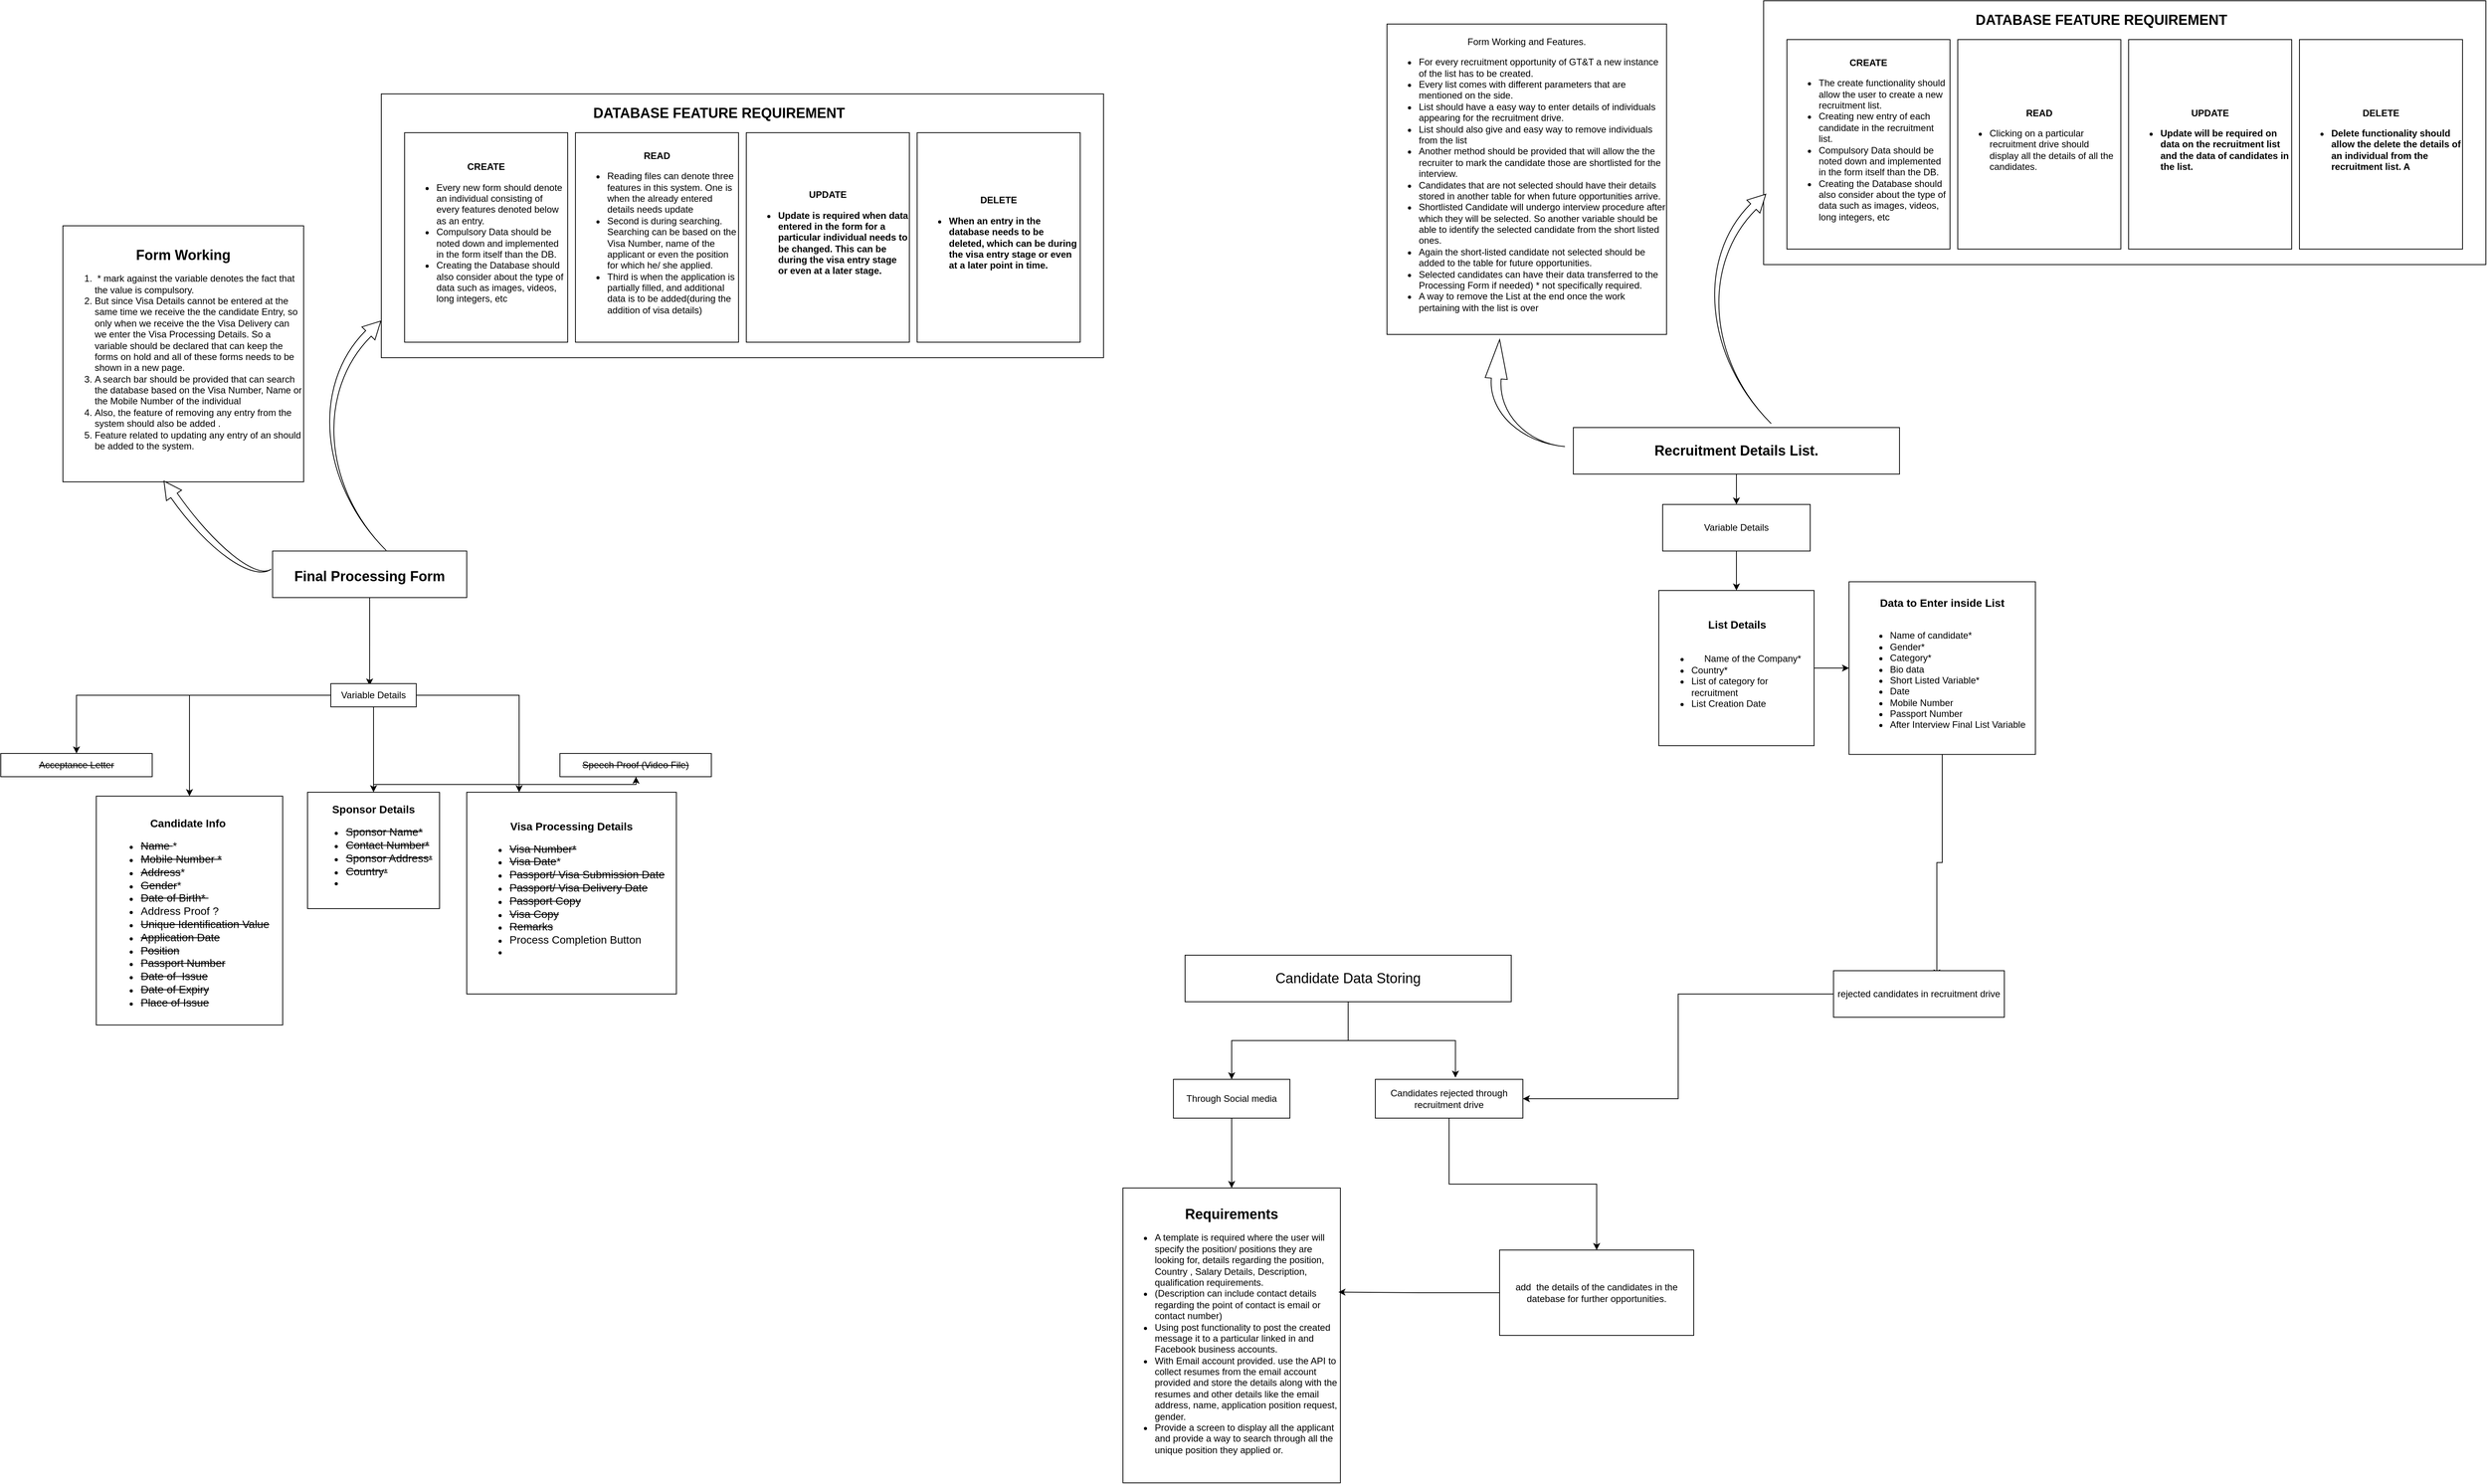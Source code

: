 <mxfile version="13.10.0" type="embed" pages="2">
    <diagram id="wFE0QG_FPsp0jaGvCLVb" name="Sys-Requirements">
        <mxGraphModel dx="1897" dy="1626" grid="1" gridSize="10" guides="1" tooltips="1" connect="1" arrows="1" fold="1" page="1" pageScale="1" pageWidth="850" pageHeight="1100" math="0" shadow="0">
            <root>
                <mxCell id="0"/>
                <mxCell id="1" parent="0"/>
                <mxCell id="CzBbysrcIN4NxOCek7Nh-9" style="edgeStyle=orthogonalEdgeStyle;rounded=0;orthogonalLoop=1;jettySize=auto;html=1;entryX=0.454;entryY=0.083;entryDx=0;entryDy=0;entryPerimeter=0;" parent="1" source="c3UbohfWcsbxTegdfn7A-3" target="CzBbysrcIN4NxOCek7Nh-2" edge="1">
                    <mxGeometry relative="1" as="geometry"/>
                </mxCell>
                <mxCell id="c3UbohfWcsbxTegdfn7A-3" value="&lt;div&gt;&lt;b&gt;&lt;font style=&quot;font-size: 18px&quot;&gt;&lt;br&gt;&lt;/font&gt;&lt;/b&gt;&lt;/div&gt;&lt;div&gt;&lt;b&gt;&lt;font style=&quot;font-size: 18px&quot;&gt;Final Processing Form&lt;/font&gt;&lt;/b&gt;&lt;/div&gt;&lt;div&gt;&lt;br&gt;&lt;/div&gt;" style="rounded=0;whiteSpace=wrap;html=1;align=center;" parent="1" vertex="1">
                    <mxGeometry x="170" y="-0.87" width="250" height="60" as="geometry"/>
                </mxCell>
                <mxCell id="c3UbohfWcsbxTegdfn7A-4" value="&lt;div&gt;&lt;b&gt;&lt;font style=&quot;font-size: 18px&quot;&gt;Form Working&lt;/font&gt;&lt;/b&gt;&lt;/div&gt;&lt;div style=&quot;text-align: left&quot;&gt;&lt;ol&gt;&lt;li&gt;&amp;nbsp;* mark against the variable denotes the fact that the value is compulsory.&lt;/li&gt;&lt;li&gt;But since Visa Details cannot be entered at the same time we receive the the candidate Entry, so only when we receive the the Visa Delivery can we enter the Visa Processing Details. So a variable should be declared that can keep the forms on hold and all of these forms needs to be shown in a new page.&lt;/li&gt;&lt;li&gt;A search bar should be provided that can search the database based on the Visa Number, Name or the Mobile Number of the individual&lt;/li&gt;&lt;li&gt;Also, the feature of removing any entry from the system should also be added .&lt;/li&gt;&lt;li&gt;Feature related to updating any entry of an should be added to the system.&lt;/li&gt;&lt;/ol&gt;&lt;/div&gt;" style="rounded=0;whiteSpace=wrap;html=1;align=center;" parent="1" vertex="1">
                    <mxGeometry x="-100" y="-420" width="310" height="330" as="geometry"/>
                </mxCell>
                <mxCell id="c3UbohfWcsbxTegdfn7A-9" value="&lt;div&gt;&lt;span style=&quot;font-size: 14px&quot;&gt;&lt;b&gt;Visa Processing Details&lt;/b&gt;&lt;/span&gt;&lt;/div&gt;&lt;div&gt;&lt;ul&gt;&lt;li style=&quot;text-align: left&quot;&gt;&lt;span style=&quot;font-size: 14px&quot;&gt;&lt;strike&gt;Visa Number*&lt;/strike&gt;&lt;/span&gt;&lt;/li&gt;&lt;li style=&quot;text-align: left&quot;&gt;&lt;span style=&quot;font-size: 14px&quot;&gt;&lt;strike&gt;Visa Date&lt;/strike&gt;*&lt;/span&gt;&lt;/li&gt;&lt;li style=&quot;text-align: left&quot;&gt;&lt;span style=&quot;font-size: 14px&quot;&gt;&lt;strike&gt;Passport/ Visa Submission Date&lt;/strike&gt;&lt;/span&gt;&lt;/li&gt;&lt;li style=&quot;text-align: left&quot;&gt;&lt;span style=&quot;font-size: 14px&quot;&gt;&lt;strike&gt;Passport/ Visa Delivery Date&lt;/strike&gt;&lt;/span&gt;&lt;/li&gt;&lt;li style=&quot;text-align: left&quot;&gt;&lt;span style=&quot;font-size: 14px&quot;&gt;&lt;strike&gt;Passport Copy&lt;/strike&gt;&lt;/span&gt;&lt;/li&gt;&lt;li style=&quot;text-align: left&quot;&gt;&lt;span style=&quot;font-size: 14px&quot;&gt;&lt;strike&gt;Visa Copy&lt;/strike&gt;&lt;/span&gt;&lt;/li&gt;&lt;li style=&quot;text-align: left&quot;&gt;&lt;span style=&quot;font-size: 14px&quot;&gt;&lt;strike&gt;Remarks&lt;/strike&gt;&lt;/span&gt;&lt;/li&gt;&lt;li style=&quot;text-align: left&quot;&gt;&lt;span style=&quot;font-size: 14px&quot;&gt;Process Completion Button&lt;/span&gt;&lt;/li&gt;&lt;li style=&quot;text-align: left&quot;&gt;&lt;br&gt;&lt;/li&gt;&lt;/ul&gt;&lt;/div&gt;" style="whiteSpace=wrap;html=1;align=center;" parent="1" vertex="1">
                    <mxGeometry x="420" y="310" width="270" height="260" as="geometry"/>
                </mxCell>
                <mxCell id="c3UbohfWcsbxTegdfn7A-10" value="&lt;div&gt;&lt;span style=&quot;font-size: 14px&quot;&gt;&lt;b&gt;&lt;br&gt;&lt;/b&gt;&lt;/span&gt;&lt;/div&gt;&lt;div&gt;&lt;span style=&quot;font-size: 14px&quot;&gt;&lt;b&gt;Candidate Info&amp;nbsp;&lt;/b&gt;&lt;/span&gt;&lt;/div&gt;&lt;div&gt;&lt;ul&gt;&lt;li style=&quot;text-align: left&quot;&gt;&lt;span style=&quot;font-size: 14px&quot;&gt;&lt;strike&gt;Name &lt;/strike&gt;*&lt;/span&gt;&lt;/li&gt;&lt;li style=&quot;text-align: left&quot;&gt;&lt;span style=&quot;font-size: 14px&quot;&gt;&lt;strike&gt;Mobile Number *&lt;/strike&gt;&lt;/span&gt;&lt;/li&gt;&lt;li style=&quot;text-align: left&quot;&gt;&lt;span style=&quot;font-size: 14px&quot;&gt;&lt;strike&gt;Address&lt;/strike&gt;*&lt;/span&gt;&lt;/li&gt;&lt;li style=&quot;text-align: left&quot;&gt;&lt;span style=&quot;font-size: 14px&quot;&gt;&lt;strike&gt;Gender&lt;/strike&gt;*&lt;/span&gt;&lt;/li&gt;&lt;li style=&quot;text-align: left&quot;&gt;&lt;span style=&quot;font-size: 14px&quot;&gt;&lt;strike&gt;Date of Birth*&amp;nbsp;&lt;/strike&gt;&lt;/span&gt;&lt;/li&gt;&lt;li style=&quot;text-align: left&quot;&gt;&lt;span style=&quot;font-size: 14px&quot;&gt;Address Proof ?&lt;/span&gt;&lt;/li&gt;&lt;li style=&quot;text-align: left&quot;&gt;&lt;span style=&quot;font-size: 14px&quot;&gt;&lt;strike&gt;Unique Identification Value&lt;/strike&gt;&lt;/span&gt;&lt;/li&gt;&lt;li style=&quot;text-align: left&quot;&gt;&lt;span style=&quot;font-size: 14px&quot;&gt;&lt;strike&gt;Application Date&lt;/strike&gt;&lt;/span&gt;&lt;/li&gt;&lt;li style=&quot;text-align: left&quot;&gt;&lt;span style=&quot;font-size: 14px&quot;&gt;&lt;strike&gt;Position&lt;/strike&gt;&lt;/span&gt;&lt;/li&gt;&lt;li style=&quot;text-align: left&quot;&gt;&lt;span style=&quot;font-size: 14px&quot;&gt;&lt;strike&gt;Passport Number&lt;/strike&gt;&lt;/span&gt;&lt;/li&gt;&lt;li style=&quot;text-align: left&quot;&gt;&lt;span style=&quot;font-size: 14px&quot;&gt;&lt;strike&gt;Date of&amp;nbsp; Issue&lt;/strike&gt;&lt;/span&gt;&lt;/li&gt;&lt;li style=&quot;text-align: left&quot;&gt;&lt;span style=&quot;font-size: 14px&quot;&gt;&lt;strike&gt;Date of Expiry&lt;/strike&gt;&lt;/span&gt;&lt;/li&gt;&lt;li style=&quot;text-align: left&quot;&gt;&lt;span style=&quot;font-size: 14px&quot;&gt;&lt;strike&gt;Place of Issue&lt;/strike&gt;&lt;/span&gt;&lt;/li&gt;&lt;/ul&gt;&lt;/div&gt;" style="whiteSpace=wrap;html=1;align=center;" parent="1" vertex="1">
                    <mxGeometry x="-57" y="315" width="240" height="295" as="geometry"/>
                </mxCell>
                <mxCell id="c3UbohfWcsbxTegdfn7A-13" value="&lt;div&gt;&lt;b&gt;&lt;span style=&quot;font-size: 14px ; text-align: left&quot;&gt;Sponsor Details&lt;/span&gt;&lt;br&gt;&lt;/b&gt;&lt;/div&gt;&lt;div&gt;&lt;ul&gt;&lt;li style=&quot;text-align: left&quot;&gt;&lt;strike&gt;&lt;span style=&quot;font-size: 14px&quot;&gt;Sponsor Name*&lt;/span&gt;&lt;br&gt;&lt;/strike&gt;&lt;/li&gt;&lt;li style=&quot;text-align: left&quot;&gt;&lt;span style=&quot;font-size: 14px&quot;&gt;&lt;strike&gt;Contact Number*&lt;/strike&gt;&lt;/span&gt;&lt;/li&gt;&lt;li style=&quot;text-align: left&quot;&gt;&lt;strike&gt;&lt;span style=&quot;font-size: 14px&quot;&gt;Sponsor Address&lt;/span&gt;&lt;span&gt;*&lt;/span&gt;&lt;br&gt;&lt;/strike&gt;&lt;/li&gt;&lt;li style=&quot;text-align: left&quot;&gt;&lt;strike&gt;&lt;span style=&quot;font-size: 14px&quot;&gt;Country&lt;/span&gt;&lt;span&gt;*&lt;/span&gt;&lt;br&gt;&lt;/strike&gt;&lt;/li&gt;&lt;li&gt;&lt;/li&gt;&lt;/ul&gt;&lt;/div&gt;" style="whiteSpace=wrap;html=1;align=center;" parent="1" vertex="1">
                    <mxGeometry x="215" y="310" width="170" height="150" as="geometry"/>
                </mxCell>
                <mxCell id="c3UbohfWcsbxTegdfn7A-21" value="&lt;strike&gt;Acceptance Letter&lt;/strike&gt;" style="rounded=0;whiteSpace=wrap;html=1;" parent="1" vertex="1">
                    <mxGeometry x="-180" y="260" width="195" height="30" as="geometry"/>
                </mxCell>
                <mxCell id="c3UbohfWcsbxTegdfn7A-22" value="&lt;strike&gt;Speech Proof (Video File)&lt;/strike&gt;" style="rounded=0;whiteSpace=wrap;html=1;" parent="1" vertex="1">
                    <mxGeometry x="540" y="260" width="195" height="30" as="geometry"/>
                </mxCell>
                <mxCell id="c3UbohfWcsbxTegdfn7A-41" value="" style="group" parent="1" vertex="1" connectable="0">
                    <mxGeometry x="310" y="-590" width="930" height="600" as="geometry"/>
                </mxCell>
                <mxCell id="c3UbohfWcsbxTegdfn7A-5" value="" style="rounded=0;whiteSpace=wrap;html=1;align=center;" parent="c3UbohfWcsbxTegdfn7A-41" vertex="1">
                    <mxGeometry width="930" height="340" as="geometry"/>
                </mxCell>
                <mxCell id="c3UbohfWcsbxTegdfn7A-36" value="&lt;b&gt;DELETE&lt;br&gt;&lt;ul&gt;&lt;li style=&quot;text-align: left&quot;&gt;&lt;b&gt;When an entry in the database needs to be deleted, which can be during the visa entry stage or even at a later point in time.&lt;/b&gt;&lt;/li&gt;&lt;/ul&gt;&lt;/b&gt;" style="rounded=0;whiteSpace=wrap;html=1;" parent="c3UbohfWcsbxTegdfn7A-41" vertex="1">
                    <mxGeometry x="690" y="50" width="210" height="270" as="geometry"/>
                </mxCell>
                <mxCell id="c3UbohfWcsbxTegdfn7A-37" value="CREATE&lt;br&gt;&lt;ul&gt;&lt;li style=&quot;text-align: left&quot;&gt;&lt;span style=&quot;font-weight: normal&quot;&gt;Every new form should denote an individual consisting of every features denoted below as an entry.&lt;/span&gt;&lt;/li&gt;&lt;li style=&quot;text-align: left&quot;&gt;&lt;span style=&quot;font-weight: 400&quot;&gt;Compulsory Data should be noted down and implemented in the form itself than the DB.&lt;/span&gt;&lt;/li&gt;&lt;li style=&quot;text-align: left&quot;&gt;&lt;span style=&quot;font-weight: normal&quot;&gt;Creating the Database should also consider about the type of data such as images, videos, long integers, etc&lt;/span&gt;&lt;/li&gt;&lt;/ul&gt;" style="rounded=0;whiteSpace=wrap;html=1;fontStyle=1" parent="c3UbohfWcsbxTegdfn7A-41" vertex="1">
                    <mxGeometry x="30" y="50" width="210" height="270" as="geometry"/>
                </mxCell>
                <mxCell id="c3UbohfWcsbxTegdfn7A-38" value="&lt;b&gt;READ&lt;/b&gt;&lt;br&gt;&lt;ul&gt;&lt;li style=&quot;text-align: left&quot;&gt;Reading files can denote three features in this system. One is when the already entered details needs update&lt;/li&gt;&lt;li style=&quot;text-align: left&quot;&gt;Second is during searching. Searching can be based on the Visa Number, name of the applicant or even the position&amp;nbsp; for which he/ she applied.&amp;nbsp;&lt;/li&gt;&lt;li style=&quot;text-align: left&quot;&gt;Third is when the application is partially filled, and additional data is to be added(during the addition of visa details)&lt;/li&gt;&lt;/ul&gt;" style="rounded=0;whiteSpace=wrap;html=1;" parent="c3UbohfWcsbxTegdfn7A-41" vertex="1">
                    <mxGeometry x="250" y="50" width="210" height="270" as="geometry"/>
                </mxCell>
                <mxCell id="c3UbohfWcsbxTegdfn7A-39" value="&lt;b&gt;UPDATE&lt;br&gt;&lt;ul&gt;&lt;li style=&quot;text-align: left&quot;&gt;Update is required when data entered in the form for a particular individual needs to be changed. This can be during the visa entry stage or even at a later stage.&lt;/li&gt;&lt;/ul&gt;&lt;/b&gt;" style="rounded=0;whiteSpace=wrap;html=1;" parent="c3UbohfWcsbxTegdfn7A-41" vertex="1">
                    <mxGeometry x="470" y="50" width="210" height="270" as="geometry"/>
                </mxCell>
                <mxCell id="c3UbohfWcsbxTegdfn7A-42" value="&lt;font style=&quot;font-size: 18px&quot;&gt;&lt;b&gt;DATABASE FEATURE REQUIREMENT&lt;/b&gt;&lt;/font&gt;" style="text;html=1;strokeColor=none;fillColor=none;align=center;verticalAlign=middle;whiteSpace=wrap;rounded=0;" parent="c3UbohfWcsbxTegdfn7A-41" vertex="1">
                    <mxGeometry x="90" width="690" height="50" as="geometry"/>
                </mxCell>
                <mxCell id="c3UbohfWcsbxTegdfn7A-56" value="" style="html=1;shadow=0;dashed=0;align=center;verticalAlign=middle;shape=mxgraph.arrows2.jumpInArrow;dy=5;dx=22.51;arrowHead=23.7;rotation=-45;" parent="c3UbohfWcsbxTegdfn7A-41" vertex="1">
                    <mxGeometry x="-103.43" y="323.5" width="204.15" height="225.85" as="geometry"/>
                </mxCell>
                <mxCell id="c3UbohfWcsbxTegdfn7A-50" value="" style="html=1;shadow=0;dashed=0;align=center;verticalAlign=middle;shape=mxgraph.arrows2.jumpInArrow;dy=5;dx=22.51;arrowHead=23.7;rotation=-125;" parent="1" vertex="1">
                    <mxGeometry x="8.33" y="-60.87" width="172.13" height="60" as="geometry"/>
                </mxCell>
                <mxCell id="CzBbysrcIN4NxOCek7Nh-11" value="" style="edgeStyle=orthogonalEdgeStyle;rounded=0;orthogonalLoop=1;jettySize=auto;html=1;" parent="1" source="c3UbohfWcsbxTegdfn7A-58" target="CzBbysrcIN4NxOCek7Nh-10" edge="1">
                    <mxGeometry relative="1" as="geometry"/>
                </mxCell>
                <mxCell id="CzBbysrcIN4NxOCek7Nh-3" style="edgeStyle=orthogonalEdgeStyle;rounded=0;orthogonalLoop=1;jettySize=auto;html=1;" parent="1" source="CzBbysrcIN4NxOCek7Nh-2" target="c3UbohfWcsbxTegdfn7A-21" edge="1">
                    <mxGeometry relative="1" as="geometry"/>
                </mxCell>
                <mxCell id="CzBbysrcIN4NxOCek7Nh-4" style="edgeStyle=orthogonalEdgeStyle;rounded=0;orthogonalLoop=1;jettySize=auto;html=1;" parent="1" source="CzBbysrcIN4NxOCek7Nh-2" target="c3UbohfWcsbxTegdfn7A-10" edge="1">
                    <mxGeometry relative="1" as="geometry"/>
                </mxCell>
                <mxCell id="CzBbysrcIN4NxOCek7Nh-5" style="edgeStyle=orthogonalEdgeStyle;rounded=0;orthogonalLoop=1;jettySize=auto;html=1;entryX=0.5;entryY=0;entryDx=0;entryDy=0;" parent="1" source="CzBbysrcIN4NxOCek7Nh-2" target="c3UbohfWcsbxTegdfn7A-13" edge="1">
                    <mxGeometry relative="1" as="geometry"/>
                </mxCell>
                <mxCell id="CzBbysrcIN4NxOCek7Nh-6" style="edgeStyle=orthogonalEdgeStyle;rounded=0;orthogonalLoop=1;jettySize=auto;html=1;entryX=0.25;entryY=0;entryDx=0;entryDy=0;" parent="1" source="CzBbysrcIN4NxOCek7Nh-2" target="c3UbohfWcsbxTegdfn7A-9" edge="1">
                    <mxGeometry relative="1" as="geometry"/>
                </mxCell>
                <mxCell id="CzBbysrcIN4NxOCek7Nh-7" style="edgeStyle=orthogonalEdgeStyle;rounded=0;orthogonalLoop=1;jettySize=auto;html=1;" parent="1" source="CzBbysrcIN4NxOCek7Nh-2" target="c3UbohfWcsbxTegdfn7A-22" edge="1">
                    <mxGeometry relative="1" as="geometry">
                        <Array as="points">
                            <mxPoint x="300" y="300"/>
                            <mxPoint x="638" y="300"/>
                        </Array>
                    </mxGeometry>
                </mxCell>
                <mxCell id="CzBbysrcIN4NxOCek7Nh-2" value="Variable Details" style="rounded=0;whiteSpace=wrap;html=1;" parent="1" vertex="1">
                    <mxGeometry x="245" y="170" width="110" height="30" as="geometry"/>
                </mxCell>
                <mxCell id="CzBbysrcIN4NxOCek7Nh-13" value="" style="edgeStyle=orthogonalEdgeStyle;rounded=0;orthogonalLoop=1;jettySize=auto;html=1;" parent="1" source="CzBbysrcIN4NxOCek7Nh-10" target="CzBbysrcIN4NxOCek7Nh-12" edge="1">
                    <mxGeometry relative="1" as="geometry"/>
                </mxCell>
                <mxCell id="CzBbysrcIN4NxOCek7Nh-10" value="Variable Details" style="whiteSpace=wrap;html=1;rounded=0;" parent="1" vertex="1">
                    <mxGeometry x="1960" y="-60.87" width="190" height="60" as="geometry"/>
                </mxCell>
                <mxCell id="CzBbysrcIN4NxOCek7Nh-15" value="" style="edgeStyle=orthogonalEdgeStyle;rounded=0;orthogonalLoop=1;jettySize=auto;html=1;" parent="1" source="CzBbysrcIN4NxOCek7Nh-12" target="CzBbysrcIN4NxOCek7Nh-14" edge="1">
                    <mxGeometry relative="1" as="geometry"/>
                </mxCell>
                <mxCell id="CzBbysrcIN4NxOCek7Nh-12" value="&lt;div style=&quot;text-align: center&quot;&gt;&lt;span&gt;&lt;b&gt;&lt;font style=&quot;font-size: 14px&quot;&gt;List Details&lt;/font&gt;&lt;/b&gt;&lt;/span&gt;&lt;/div&gt;&lt;div style=&quot;text-align: center&quot;&gt;&lt;span&gt;&lt;b&gt;&lt;font style=&quot;font-size: 14px&quot;&gt;&lt;br&gt;&lt;/font&gt;&lt;/b&gt;&lt;/span&gt;&lt;/div&gt;&lt;ul&gt;&lt;li style=&quot;text-align: center&quot;&gt;Name of the Company*&lt;/li&gt;&lt;li&gt;Country*&lt;/li&gt;&lt;li&gt;List of category for recruitment&lt;br&gt;&lt;/li&gt;&lt;li&gt;&lt;span&gt;List Creation Date&lt;/span&gt;&lt;br&gt;&lt;/li&gt;&lt;/ul&gt;" style="whiteSpace=wrap;html=1;rounded=0;align=left;" parent="1" vertex="1">
                    <mxGeometry x="1955" y="50" width="200" height="200" as="geometry"/>
                </mxCell>
                <mxCell id="CzBbysrcIN4NxOCek7Nh-42" style="edgeStyle=orthogonalEdgeStyle;rounded=0;orthogonalLoop=1;jettySize=auto;html=1;entryX=0.605;entryY=0.122;entryDx=0;entryDy=0;entryPerimeter=0;" parent="1" source="CzBbysrcIN4NxOCek7Nh-14" target="CzBbysrcIN4NxOCek7Nh-43" edge="1">
                    <mxGeometry relative="1" as="geometry">
                        <mxPoint x="2652.667" y="570" as="targetPoint"/>
                    </mxGeometry>
                </mxCell>
                <mxCell id="CzBbysrcIN4NxOCek7Nh-14" value="&lt;font&gt;&lt;span style=&quot;font-size: 14px&quot;&gt;&lt;b&gt;Data to Enter inside List&lt;/b&gt;&lt;/span&gt;&lt;br&gt;&lt;br&gt;&lt;div style=&quot;text-align: left&quot;&gt;&lt;ul&gt;&lt;li&gt;&lt;font style=&quot;font-size: 12px&quot;&gt;&lt;div style=&quot;text-align: left&quot;&gt;Name of candidate*&lt;/div&gt;&lt;/font&gt;&lt;/li&gt;&lt;li&gt;&lt;div style=&quot;text-align: left&quot;&gt;Gender*&lt;/div&gt;&lt;/li&gt;&lt;li&gt;&lt;div style=&quot;text-align: left&quot;&gt;Category*&lt;/div&gt;&lt;/li&gt;&lt;li&gt;&lt;div style=&quot;text-align: left&quot;&gt;Bio data&lt;/div&gt;&lt;/li&gt;&lt;li&gt;&lt;div style=&quot;text-align: left&quot;&gt;Short Listed Variable*&lt;/div&gt;&lt;/li&gt;&lt;li&gt;&lt;div style=&quot;text-align: left&quot;&gt;Date&lt;/div&gt;&lt;/li&gt;&lt;li&gt;&lt;div style=&quot;text-align: left&quot;&gt;Mobile Number&lt;/div&gt;&lt;/li&gt;&lt;li&gt;&lt;div style=&quot;text-align: left&quot;&gt;Passport Number&lt;/div&gt;&lt;/li&gt;&lt;li&gt;&lt;div style=&quot;text-align: left&quot;&gt;After Interview Final List Variable&lt;/div&gt;&lt;/li&gt;&lt;/ul&gt;&lt;/div&gt;&lt;/font&gt;" style="whiteSpace=wrap;html=1;rounded=0;align=center;" parent="1" vertex="1">
                    <mxGeometry x="2200" y="38.75" width="240" height="222.5" as="geometry"/>
                </mxCell>
                <mxCell id="CzBbysrcIN4NxOCek7Nh-16" value="Form Working and Features.&lt;br&gt;&lt;ul&gt;&lt;li style=&quot;text-align: left&quot;&gt;For every recruitment opportunity of GT&amp;amp;T a new instance of the list has to be created.&amp;nbsp;&lt;/li&gt;&lt;li style=&quot;text-align: left&quot;&gt;Every list comes with different parameters that are mentioned on the side.&amp;nbsp;&amp;nbsp;&lt;/li&gt;&lt;li style=&quot;text-align: left&quot;&gt;List should have a easy way to enter details of individuals appearing for the recruitment drive.&lt;/li&gt;&lt;li style=&quot;text-align: left&quot;&gt;List should also give and easy way to remove individuals from the list&amp;nbsp;&lt;/li&gt;&lt;li style=&quot;text-align: left&quot;&gt;Another method should be provided that will allow the the recruiter to mark the candidate those are shortlisted for the interview.&lt;/li&gt;&lt;li style=&quot;text-align: left&quot;&gt;Candidates that are not selected should have their details stored in another table for when future opportunities arrive.&lt;/li&gt;&lt;li style=&quot;text-align: left&quot;&gt;Shortlisted Candidate will undergo interview procedure after which they will be selected. So another variable should be able to identify the selected candidate from the short listed ones.&lt;/li&gt;&lt;li style=&quot;text-align: left&quot;&gt;Again the short-listed candidate not selected should be added to the table for future opportunities.&lt;/li&gt;&lt;li style=&quot;text-align: left&quot;&gt;Selected candidates can have their data transferred to the Processing Form if needed) * not specifically required.&lt;/li&gt;&lt;li style=&quot;text-align: left&quot;&gt;A way to remove the List at the end once the work pertaining with the list is over&amp;nbsp;&lt;/li&gt;&lt;/ul&gt;" style="rounded=0;whiteSpace=wrap;html=1;" parent="1" vertex="1">
                    <mxGeometry x="1605" y="-680" width="360" height="400" as="geometry"/>
                </mxCell>
                <mxCell id="CzBbysrcIN4NxOCek7Nh-21" value="" style="html=1;shadow=0;dashed=0;align=center;verticalAlign=middle;shape=mxgraph.arrows2.jumpInArrow;dy=6.33;dx=50.33;arrowHead=28.5;rotation=-85;" parent="1" vertex="1">
                    <mxGeometry x="1720" y="-260" width="130" height="110" as="geometry"/>
                </mxCell>
                <mxCell id="CzBbysrcIN4NxOCek7Nh-23" value="" style="group" parent="1" vertex="1" connectable="0">
                    <mxGeometry x="2000" y="-690" width="930" height="600" as="geometry"/>
                </mxCell>
                <mxCell id="CzBbysrcIN4NxOCek7Nh-24" value="" style="rounded=0;whiteSpace=wrap;html=1;align=center;" parent="CzBbysrcIN4NxOCek7Nh-23" vertex="1">
                    <mxGeometry x="90" y="-20" width="930" height="340" as="geometry"/>
                </mxCell>
                <mxCell id="CzBbysrcIN4NxOCek7Nh-25" value="&lt;b&gt;DELETE&lt;br&gt;&lt;ul&gt;&lt;li style=&quot;text-align: left&quot;&gt;&lt;b&gt;Delete functionality should allow the delete the details of an individual from the recruitment list. A&lt;/b&gt;&lt;/li&gt;&lt;/ul&gt;&lt;/b&gt;" style="rounded=0;whiteSpace=wrap;html=1;" parent="CzBbysrcIN4NxOCek7Nh-23" vertex="1">
                    <mxGeometry x="780" y="30" width="210" height="270" as="geometry"/>
                </mxCell>
                <mxCell id="CzBbysrcIN4NxOCek7Nh-26" value="CREATE&lt;br&gt;&lt;ul&gt;&lt;li style=&quot;text-align: left&quot;&gt;&lt;span style=&quot;font-weight: normal&quot;&gt;The create functionality should allow the user to create a new recruitment list.&lt;/span&gt;&lt;/li&gt;&lt;li style=&quot;text-align: left&quot;&gt;&lt;span style=&quot;font-weight: normal&quot;&gt;Creating new entry of each candidate in the recruitment list.&lt;/span&gt;&lt;/li&gt;&lt;li style=&quot;text-align: left&quot;&gt;&lt;span style=&quot;font-weight: 400&quot;&gt;Compulsory Data should be noted down and implemented in the form itself than the DB.&lt;/span&gt;&lt;/li&gt;&lt;li style=&quot;text-align: left&quot;&gt;&lt;span style=&quot;font-weight: normal&quot;&gt;Creating the Database should also consider about the type of data such as images, videos, long integers, etc&lt;/span&gt;&lt;/li&gt;&lt;/ul&gt;" style="rounded=0;whiteSpace=wrap;html=1;fontStyle=1" parent="CzBbysrcIN4NxOCek7Nh-23" vertex="1">
                    <mxGeometry x="120" y="30" width="210" height="270" as="geometry"/>
                </mxCell>
                <mxCell id="CzBbysrcIN4NxOCek7Nh-27" value="&lt;b&gt;READ&lt;/b&gt;&lt;br&gt;&lt;ul&gt;&lt;li style=&quot;text-align: left&quot;&gt;Clicking on a particular recruitment drive should display all the details of all the candidates.&lt;/li&gt;&lt;/ul&gt;" style="rounded=0;whiteSpace=wrap;html=1;" parent="CzBbysrcIN4NxOCek7Nh-23" vertex="1">
                    <mxGeometry x="340" y="30" width="210" height="270" as="geometry"/>
                </mxCell>
                <mxCell id="CzBbysrcIN4NxOCek7Nh-28" value="&lt;b&gt;UPDATE&lt;br&gt;&lt;ul&gt;&lt;li style=&quot;text-align: left&quot;&gt;Update will be required on data on the recruitment list and the data of candidates in the list.&lt;/li&gt;&lt;/ul&gt;&lt;/b&gt;" style="rounded=0;whiteSpace=wrap;html=1;" parent="CzBbysrcIN4NxOCek7Nh-23" vertex="1">
                    <mxGeometry x="560" y="30" width="210" height="270" as="geometry"/>
                </mxCell>
                <mxCell id="CzBbysrcIN4NxOCek7Nh-29" value="&lt;font style=&quot;font-size: 18px&quot;&gt;&lt;b&gt;DATABASE FEATURE REQUIREMENT&lt;/b&gt;&lt;/font&gt;" style="text;html=1;strokeColor=none;fillColor=none;align=center;verticalAlign=middle;whiteSpace=wrap;rounded=0;" parent="CzBbysrcIN4NxOCek7Nh-23" vertex="1">
                    <mxGeometry x="180" y="-20" width="690" height="50" as="geometry"/>
                </mxCell>
                <mxCell id="CzBbysrcIN4NxOCek7Nh-30" value="" style="html=1;shadow=0;dashed=0;align=center;verticalAlign=middle;shape=mxgraph.arrows2.jumpInArrow;dy=5;dx=22.51;arrowHead=23.7;rotation=-45;" parent="CzBbysrcIN4NxOCek7Nh-23" vertex="1">
                    <mxGeometry x="-10" y="260" width="204.15" height="225.85" as="geometry"/>
                </mxCell>
                <mxCell id="c3UbohfWcsbxTegdfn7A-58" value="&lt;div&gt;&lt;b&gt;&lt;font style=&quot;font-size: 18px&quot;&gt;&lt;br&gt;&lt;/font&gt;&lt;/b&gt;&lt;/div&gt;&lt;div&gt;&lt;span style=&quot;font-size: 18px&quot;&gt;&lt;b&gt;Recruitment Details List.&lt;/b&gt;&lt;/span&gt;&lt;/div&gt;&lt;div&gt;&lt;span style=&quot;font-size: 18px&quot;&gt;&lt;b&gt;&lt;br&gt;&lt;/b&gt;&lt;/span&gt;&lt;/div&gt;" style="rounded=0;whiteSpace=wrap;html=1;align=center;" parent="CzBbysrcIN4NxOCek7Nh-23" vertex="1">
                    <mxGeometry x="-155" y="530" width="420" height="60" as="geometry"/>
                </mxCell>
                <mxCell id="CzBbysrcIN4NxOCek7Nh-39" style="edgeStyle=orthogonalEdgeStyle;rounded=0;orthogonalLoop=1;jettySize=auto;html=1;" parent="1" source="CzBbysrcIN4NxOCek7Nh-36" target="CzBbysrcIN4NxOCek7Nh-37" edge="1">
                    <mxGeometry relative="1" as="geometry"/>
                </mxCell>
                <mxCell id="CzBbysrcIN4NxOCek7Nh-41" style="edgeStyle=orthogonalEdgeStyle;rounded=0;orthogonalLoop=1;jettySize=auto;html=1;entryX=0.543;entryY=-0.044;entryDx=0;entryDy=0;entryPerimeter=0;" parent="1" source="CzBbysrcIN4NxOCek7Nh-36" target="CzBbysrcIN4NxOCek7Nh-38" edge="1">
                    <mxGeometry relative="1" as="geometry"/>
                </mxCell>
                <mxCell id="CzBbysrcIN4NxOCek7Nh-36" value="&lt;font style=&quot;font-size: 18px&quot;&gt;Candidate Data Storing&lt;/font&gt;" style="rounded=0;whiteSpace=wrap;html=1;align=center;" parent="1" vertex="1">
                    <mxGeometry x="1345" y="520" width="420" height="60" as="geometry"/>
                </mxCell>
                <mxCell id="CzBbysrcIN4NxOCek7Nh-47" value="" style="edgeStyle=orthogonalEdgeStyle;rounded=0;orthogonalLoop=1;jettySize=auto;html=1;" parent="1" source="CzBbysrcIN4NxOCek7Nh-37" target="CzBbysrcIN4NxOCek7Nh-46" edge="1">
                    <mxGeometry relative="1" as="geometry"/>
                </mxCell>
                <mxCell id="CzBbysrcIN4NxOCek7Nh-37" value="Through Social media" style="rounded=0;whiteSpace=wrap;html=1;" parent="1" vertex="1">
                    <mxGeometry x="1330" y="680" width="150" height="50" as="geometry"/>
                </mxCell>
                <mxCell id="CzBbysrcIN4NxOCek7Nh-51" value="" style="edgeStyle=orthogonalEdgeStyle;rounded=0;orthogonalLoop=1;jettySize=auto;html=1;" parent="1" source="CzBbysrcIN4NxOCek7Nh-38" target="CzBbysrcIN4NxOCek7Nh-50" edge="1">
                    <mxGeometry relative="1" as="geometry"/>
                </mxCell>
                <mxCell id="CzBbysrcIN4NxOCek7Nh-38" value="Candidates rejected through recruitment drive" style="rounded=0;whiteSpace=wrap;html=1;" parent="1" vertex="1">
                    <mxGeometry x="1590" y="680" width="190" height="50" as="geometry"/>
                </mxCell>
                <mxCell id="CzBbysrcIN4NxOCek7Nh-45" style="edgeStyle=orthogonalEdgeStyle;rounded=0;orthogonalLoop=1;jettySize=auto;html=1;entryX=1;entryY=0.5;entryDx=0;entryDy=0;" parent="1" source="CzBbysrcIN4NxOCek7Nh-43" target="CzBbysrcIN4NxOCek7Nh-38" edge="1">
                    <mxGeometry relative="1" as="geometry"/>
                </mxCell>
                <mxCell id="CzBbysrcIN4NxOCek7Nh-43" value="rejected candidates in recruitment drive" style="rounded=0;whiteSpace=wrap;html=1;" parent="1" vertex="1">
                    <mxGeometry x="2180" y="540" width="220" height="60" as="geometry"/>
                </mxCell>
                <mxCell id="CzBbysrcIN4NxOCek7Nh-46" value="&lt;font&gt;&lt;b style=&quot;font-size: 18px&quot;&gt;Requirements&lt;/b&gt;&lt;br&gt;&lt;ul&gt;&lt;li style=&quot;text-align: left&quot;&gt;&lt;font style=&quot;font-size: 12px&quot;&gt;A template is required where the user will specify the position/ positions they are looking for, details regarding the position, Country , Salary Details, Description, qualification requirements.&amp;nbsp;&lt;/font&gt;&lt;/li&gt;&lt;li style=&quot;text-align: left&quot;&gt;&lt;font style=&quot;font-size: 12px&quot;&gt;(Description can include contact details regarding the point of contact is email or contact number)&lt;/font&gt;&lt;/li&gt;&lt;li style=&quot;text-align: left&quot;&gt;Using post functionality to post the created message it to a particular linked in and Facebook business accounts.&lt;/li&gt;&lt;li style=&quot;text-align: left&quot;&gt;With Email account provided. use the API to collect resumes from the email account provided and store the details along with the resumes and other details like the email address, name, application position request, gender.&lt;/li&gt;&lt;li style=&quot;text-align: left&quot;&gt;Provide a screen to display all the applicant and provide a way to search through all the unique position they applied or.&lt;/li&gt;&lt;/ul&gt;&lt;/font&gt;" style="whiteSpace=wrap;html=1;rounded=0;" parent="1" vertex="1">
                    <mxGeometry x="1265" y="820" width="280" height="380" as="geometry"/>
                </mxCell>
                <mxCell id="CzBbysrcIN4NxOCek7Nh-52" style="edgeStyle=orthogonalEdgeStyle;rounded=0;orthogonalLoop=1;jettySize=auto;html=1;entryX=0.991;entryY=0.353;entryDx=0;entryDy=0;entryPerimeter=0;" parent="1" source="CzBbysrcIN4NxOCek7Nh-50" target="CzBbysrcIN4NxOCek7Nh-46" edge="1">
                    <mxGeometry relative="1" as="geometry"/>
                </mxCell>
                <mxCell id="CzBbysrcIN4NxOCek7Nh-50" value="add&amp;nbsp; the details of the candidates in the datebase for further opportunities." style="whiteSpace=wrap;html=1;rounded=0;" parent="1" vertex="1">
                    <mxGeometry x="1750" y="900" width="250" height="110" as="geometry"/>
                </mxCell>
            </root>
        </mxGraphModel>
    </diagram>
    <diagram id="NOFOB6P0dte-mMbBLWMm" name="Database Design">
        <mxGraphModel dx="1466" dy="1136" grid="1" gridSize="10" guides="1" tooltips="1" connect="1" arrows="1" fold="1" page="0" pageScale="1" pageWidth="850" pageHeight="1100" background="none" math="0" shadow="0">
            <root>
                <mxCell id="z_rlmheR3kkfY81NdptR-0"/>
                <mxCell id="z_rlmheR3kkfY81NdptR-1" parent="z_rlmheR3kkfY81NdptR-0"/>
                <mxCell id="AjSMn2qY77L6pTCkPBIO-44" value="" style="edgeStyle=entityRelationEdgeStyle;fontSize=12;html=1;endArrow=ERzeroToMany;startArrow=ERzeroToOne;exitX=1;exitY=0.5;exitDx=0;exitDy=0;entryX=0;entryY=0.5;entryDx=0;entryDy=0;" parent="z_rlmheR3kkfY81NdptR-1" source="qcg3cBotRkZT5oNRFvy3-0" target="PYySrQwHKu96aM0ZfTiS-38" edge="1">
                    <mxGeometry width="100" height="100" relative="1" as="geometry">
                        <mxPoint x="110" y="310" as="sourcePoint"/>
                        <mxPoint x="1120" y="-20" as="targetPoint"/>
                    </mxGeometry>
                </mxCell>
                <mxCell id="AjSMn2qY77L6pTCkPBIO-7" value="" style="edgeStyle=entityRelationEdgeStyle;fontSize=12;html=1;endArrow=ERzeroToMany;startArrow=ERmandOne;entryX=0;entryY=0.5;entryDx=0;entryDy=0;exitX=1;exitY=0.5;exitDx=0;exitDy=0;" parent="z_rlmheR3kkfY81NdptR-1" source="AIpo-1skq73D4Y5ld0GA-0" target="y8cb8UkhQbV5cXnKdwQa-14" edge="1">
                    <mxGeometry width="100" height="100" relative="1" as="geometry">
                        <mxPoint x="440" y="400" as="sourcePoint"/>
                        <mxPoint x="540" y="300" as="targetPoint"/>
                    </mxGeometry>
                </mxCell>
                <mxCell id="AjSMn2qY77L6pTCkPBIO-9" value="" style="edgeStyle=entityRelationEdgeStyle;fontSize=12;html=1;endArrow=ERmandOne;startArrow=ERmandOne;entryX=-0.002;entryY=0.87;entryDx=0;entryDy=0;entryPerimeter=0;exitX=1;exitY=0.5;exitDx=0;exitDy=0;" parent="z_rlmheR3kkfY81NdptR-1" source="y8cb8UkhQbV5cXnKdwQa-14" target="hqA5xJ0h6HDviLcu-Pwc-1" edge="1">
                    <mxGeometry width="100" height="100" relative="1" as="geometry">
                        <mxPoint x="720" y="520" as="sourcePoint"/>
                        <mxPoint x="820" y="420" as="targetPoint"/>
                    </mxGeometry>
                </mxCell>
                <mxCell id="hqA5xJ0h6HDviLcu-Pwc-0" value="Specialization List" style="shape=table;startSize=30;container=1;collapsible=1;childLayout=tableLayout;fixedRows=1;rowLines=0;fontStyle=1;align=center;resizeLast=1;" parent="z_rlmheR3kkfY81NdptR-1" vertex="1" collapsed="1">
                    <mxGeometry x="730" y="500" width="140" height="30" as="geometry">
                        <mxRectangle x="730" y="500" width="200" height="70" as="alternateBounds"/>
                    </mxGeometry>
                </mxCell>
                <mxCell id="hqA5xJ0h6HDviLcu-Pwc-1" value="" style="shape=partialRectangle;collapsible=0;dropTarget=0;pointerEvents=0;fillColor=none;top=0;left=0;bottom=1;right=0;points=[[0,0.5],[1,0.5]];portConstraint=eastwest;" parent="hqA5xJ0h6HDviLcu-Pwc-0" vertex="1">
                    <mxGeometry y="30" width="200" height="20" as="geometry"/>
                </mxCell>
                <mxCell id="hqA5xJ0h6HDviLcu-Pwc-2" value="PK" style="shape=partialRectangle;connectable=0;fillColor=none;top=0;left=0;bottom=0;right=0;fontStyle=1;overflow=hidden;" parent="hqA5xJ0h6HDviLcu-Pwc-1" vertex="1">
                    <mxGeometry width="30" height="20" as="geometry"/>
                </mxCell>
                <mxCell id="hqA5xJ0h6HDviLcu-Pwc-3" value="SpecializationID : String" style="shape=partialRectangle;connectable=0;fillColor=none;top=0;left=0;bottom=0;right=0;align=left;spacingLeft=6;fontStyle=5;overflow=hidden;" parent="hqA5xJ0h6HDviLcu-Pwc-1" vertex="1">
                    <mxGeometry x="30" width="170" height="20" as="geometry"/>
                </mxCell>
                <mxCell id="hqA5xJ0h6HDviLcu-Pwc-4" value="" style="shape=partialRectangle;collapsible=0;dropTarget=0;pointerEvents=0;fillColor=none;top=0;left=0;bottom=0;right=0;points=[[0,0.5],[1,0.5]];portConstraint=eastwest;" parent="hqA5xJ0h6HDviLcu-Pwc-0" vertex="1">
                    <mxGeometry y="50" width="200" height="20" as="geometry"/>
                </mxCell>
                <mxCell id="hqA5xJ0h6HDviLcu-Pwc-5" value="" style="shape=partialRectangle;connectable=0;fillColor=none;top=0;left=0;bottom=0;right=0;editable=1;overflow=hidden;" parent="hqA5xJ0h6HDviLcu-Pwc-4" vertex="1">
                    <mxGeometry width="30" height="20" as="geometry"/>
                </mxCell>
                <mxCell id="hqA5xJ0h6HDviLcu-Pwc-6" value="Specialization : String" style="shape=partialRectangle;connectable=0;fillColor=none;top=0;left=0;bottom=0;right=0;align=left;spacingLeft=6;overflow=hidden;" parent="hqA5xJ0h6HDviLcu-Pwc-4" vertex="1">
                    <mxGeometry x="30" width="170" height="20" as="geometry"/>
                </mxCell>
                <mxCell id="y8cb8UkhQbV5cXnKdwQa-13" value="Candidate Specialization Junction" style="shape=table;startSize=40;container=1;collapsible=1;childLayout=tableLayout;fixedRows=1;rowLines=0;fontStyle=1;align=center;resizeLast=1;" parent="z_rlmheR3kkfY81NdptR-1" vertex="1">
                    <mxGeometry x="430" y="370" width="210" height="100" as="geometry">
                        <mxRectangle x="430" y="370" width="230" height="30" as="alternateBounds"/>
                    </mxGeometry>
                </mxCell>
                <mxCell id="y8cb8UkhQbV5cXnKdwQa-14" value="" style="shape=partialRectangle;collapsible=0;dropTarget=0;pointerEvents=0;fillColor=none;top=0;left=0;bottom=1;right=0;points=[[0,0.5],[1,0.5]];portConstraint=eastwest;" parent="y8cb8UkhQbV5cXnKdwQa-13" vertex="1">
                    <mxGeometry y="40" width="210" height="20" as="geometry"/>
                </mxCell>
                <mxCell id="y8cb8UkhQbV5cXnKdwQa-15" value="PK,FK" style="shape=partialRectangle;connectable=0;fillColor=none;top=0;left=0;bottom=0;right=0;fontStyle=1;overflow=hidden;fontSize=8;" parent="y8cb8UkhQbV5cXnKdwQa-14" vertex="1">
                    <mxGeometry width="30" height="20" as="geometry"/>
                </mxCell>
                <mxCell id="y8cb8UkhQbV5cXnKdwQa-16" value="CandidateID : Integer" style="shape=partialRectangle;connectable=0;fillColor=none;top=0;left=0;bottom=0;right=0;align=left;spacingLeft=6;fontStyle=5;overflow=hidden;" parent="y8cb8UkhQbV5cXnKdwQa-14" vertex="1">
                    <mxGeometry x="30" width="180" height="20" as="geometry"/>
                </mxCell>
                <mxCell id="y8cb8UkhQbV5cXnKdwQa-35" value="" style="shape=partialRectangle;collapsible=0;dropTarget=0;pointerEvents=0;fillColor=none;top=0;left=0;bottom=1;right=0;points=[[0,0.5],[1,0.5]];portConstraint=eastwest;" parent="y8cb8UkhQbV5cXnKdwQa-13" vertex="1">
                    <mxGeometry y="60" width="210" height="20" as="geometry"/>
                </mxCell>
                <mxCell id="y8cb8UkhQbV5cXnKdwQa-36" value="PK,FK" style="shape=partialRectangle;connectable=0;fillColor=none;top=0;left=0;bottom=0;right=0;fontStyle=1;overflow=hidden;fontSize=8;" parent="y8cb8UkhQbV5cXnKdwQa-35" vertex="1">
                    <mxGeometry width="30" height="20" as="geometry"/>
                </mxCell>
                <mxCell id="y8cb8UkhQbV5cXnKdwQa-37" value="SpecializationID : Integer" style="shape=partialRectangle;connectable=0;fillColor=none;top=0;left=0;bottom=0;right=0;align=left;spacingLeft=6;fontStyle=5;overflow=hidden;" parent="y8cb8UkhQbV5cXnKdwQa-35" vertex="1">
                    <mxGeometry x="30" width="180" height="20" as="geometry"/>
                </mxCell>
                <mxCell id="y8cb8UkhQbV5cXnKdwQa-17" value="" style="shape=partialRectangle;collapsible=0;dropTarget=0;pointerEvents=0;fillColor=none;top=0;left=0;bottom=0;right=0;points=[[0,0.5],[1,0.5]];portConstraint=eastwest;" parent="y8cb8UkhQbV5cXnKdwQa-13" vertex="1">
                    <mxGeometry y="80" width="210" height="20" as="geometry"/>
                </mxCell>
                <mxCell id="y8cb8UkhQbV5cXnKdwQa-18" value="" style="shape=partialRectangle;connectable=0;fillColor=none;top=0;left=0;bottom=0;right=0;editable=1;overflow=hidden;" parent="y8cb8UkhQbV5cXnKdwQa-17" vertex="1">
                    <mxGeometry width="30" height="20" as="geometry"/>
                </mxCell>
                <mxCell id="y8cb8UkhQbV5cXnKdwQa-19" value="Experience : Float" style="shape=partialRectangle;connectable=0;fillColor=none;top=0;left=0;bottom=0;right=0;align=left;spacingLeft=6;overflow=hidden;" parent="y8cb8UkhQbV5cXnKdwQa-17" vertex="1">
                    <mxGeometry x="30" width="180" height="20" as="geometry"/>
                </mxCell>
                <mxCell id="AjSMn2qY77L6pTCkPBIO-10" value="" style="edgeStyle=entityRelationEdgeStyle;fontSize=12;html=1;endArrow=ERzeroToOne;endFill=1;exitX=0.5;exitY=0;exitDx=0;exitDy=0;entryX=0;entryY=0.5;entryDx=0;entryDy=0;" parent="z_rlmheR3kkfY81NdptR-1" source="OGR9EY1ze3uBQYHD45Le-19" target="2Ph6cSed9HIYBqe1UAY9-0" edge="1">
                    <mxGeometry width="100" height="100" relative="1" as="geometry">
                        <mxPoint x="220" y="280" as="sourcePoint"/>
                        <mxPoint x="320" y="180" as="targetPoint"/>
                    </mxGeometry>
                </mxCell>
                <mxCell id="AjSMn2qY77L6pTCkPBIO-11" value="" style="edgeStyle=entityRelationEdgeStyle;fontSize=12;html=1;endArrow=ERzeroToOne;endFill=1;exitX=1;exitY=0.5;exitDx=0;exitDy=0;entryX=0;entryY=0.5;entryDx=0;entryDy=0;" parent="z_rlmheR3kkfY81NdptR-1" source="PYySrQwHKu96aM0ZfTiS-10" target="2jpVa8-jFRswER65Fc-i-4" edge="1">
                    <mxGeometry width="100" height="100" relative="1" as="geometry">
                        <mxPoint x="195" y="860" as="sourcePoint"/>
                        <mxPoint x="350" y="630" as="targetPoint"/>
                    </mxGeometry>
                </mxCell>
                <mxCell id="AjSMn2qY77L6pTCkPBIO-29" value="" style="edgeStyle=entityRelationEdgeStyle;fontSize=12;html=1;endArrow=ERzeroToOne;endFill=1;exitX=0.5;exitY=0;exitDx=0;exitDy=0;entryX=-0.02;entryY=-0.26;entryDx=0;entryDy=0;entryPerimeter=0;" parent="z_rlmheR3kkfY81NdptR-1" source="OGR9EY1ze3uBQYHD45Le-19" target="XFd1rmUD097lWMeRVB7E-10" edge="1">
                    <mxGeometry width="100" height="100" relative="1" as="geometry">
                        <mxPoint x="120" y="310" as="sourcePoint"/>
                        <mxPoint x="220" y="210" as="targetPoint"/>
                    </mxGeometry>
                </mxCell>
                <mxCell id="AjSMn2qY77L6pTCkPBIO-31" value="" style="edgeStyle=entityRelationEdgeStyle;fontSize=12;html=1;endArrow=ERmandOne;exitX=1;exitY=0.5;exitDx=0;exitDy=0;entryX=0;entryY=0.5;entryDx=0;entryDy=0;" parent="z_rlmheR3kkfY81NdptR-1" source="2Ph6cSed9HIYBqe1UAY9-6" target="ZNbfZpURQgJpnQqo9UI7-7" edge="1">
                    <mxGeometry width="100" height="100" relative="1" as="geometry">
                        <mxPoint x="750" y="260" as="sourcePoint"/>
                        <mxPoint x="850" y="160" as="targetPoint"/>
                    </mxGeometry>
                </mxCell>
                <mxCell id="AjSMn2qY77L6pTCkPBIO-33" style="edgeStyle=entityRelationEdgeStyle;orthogonalLoop=1;jettySize=auto;html=1;entryX=0.002;entryY=0.19;entryDx=0;entryDy=0;startArrow=ERmandOne;endArrow=ERzeroToMany;fontSize=12;entryPerimeter=0;" parent="z_rlmheR3kkfY81NdptR-1" source="zLNETc5M1Xkdi722oHCQ-0" target="PYySrQwHKu96aM0ZfTiS-1" edge="1">
                    <mxGeometry relative="1" as="geometry"/>
                </mxCell>
                <mxCell id="AjSMn2qY77L6pTCkPBIO-37" value="" style="edgeStyle=entityRelationEdgeStyle;fontSize=12;html=1;endArrow=ERzeroToMany;startArrow=ERmandOne;exitX=1;exitY=0.5;exitDx=0;exitDy=0;entryX=0;entryY=0.5;entryDx=0;entryDy=0;" parent="z_rlmheR3kkfY81NdptR-1" source="hqA5xJ0h6HDviLcu-Pwc-1" target="PYySrQwHKu96aM0ZfTiS-7" edge="1">
                    <mxGeometry width="100" height="100" relative="1" as="geometry">
                        <mxPoint x="940" y="530" as="sourcePoint"/>
                        <mxPoint x="1040" y="430" as="targetPoint"/>
                    </mxGeometry>
                </mxCell>
                <mxCell id="AjSMn2qY77L6pTCkPBIO-40" value="" style="edgeStyle=entityRelationEdgeStyle;fontSize=12;html=1;endArrow=ERzeroToMany;startArrow=ERmandOne;entryX=0;entryY=0.5;entryDx=0;entryDy=0;exitX=1;exitY=0.5;exitDx=0;exitDy=0;" parent="z_rlmheR3kkfY81NdptR-1" source="PYySrQwHKu96aM0ZfTiS-38" target="zLNETc5M1Xkdi722oHCQ-1" edge="1">
                    <mxGeometry width="100" height="100" relative="1" as="geometry">
                        <mxPoint x="1330" y="310" as="sourcePoint"/>
                        <mxPoint x="1430" y="210" as="targetPoint"/>
                    </mxGeometry>
                </mxCell>
                <mxCell id="AjSMn2qY77L6pTCkPBIO-43" value="" style="edgeStyle=entityRelationEdgeStyle;fontSize=12;html=1;endArrow=ERzeroToMany;startArrow=ERzeroToOne;entryX=0;entryY=0.5;entryDx=0;entryDy=0;exitX=1;exitY=0.5;exitDx=0;exitDy=0;" parent="z_rlmheR3kkfY81NdptR-1" source="ZNbfZpURQgJpnQqo9UI7-10" target="zLNETc5M1Xkdi722oHCQ-13" edge="1">
                    <mxGeometry width="100" height="100" relative="1" as="geometry">
                        <mxPoint x="760" y="340" as="sourcePoint"/>
                        <mxPoint x="860" y="240" as="targetPoint"/>
                    </mxGeometry>
                </mxCell>
                <mxCell id="PYySrQwHKu96aM0ZfTiS-13" value="Recruitment List" style="shape=table;startSize=30;container=1;collapsible=1;childLayout=tableLayout;fixedRows=1;rowLines=0;fontStyle=1;align=center;resizeLast=1;" parent="z_rlmheR3kkfY81NdptR-1" vertex="1">
                    <mxGeometry x="780" y="270" width="210" height="110" as="geometry">
                        <mxRectangle x="780" y="270" width="120" height="30" as="alternateBounds"/>
                    </mxGeometry>
                </mxCell>
                <mxCell id="PYySrQwHKu96aM0ZfTiS-14" value="" style="shape=partialRectangle;collapsible=0;dropTarget=0;pointerEvents=0;fillColor=none;top=0;left=0;bottom=1;right=0;points=[[0,0.5],[1,0.5]];portConstraint=eastwest;" parent="PYySrQwHKu96aM0ZfTiS-13" vertex="1">
                    <mxGeometry y="30" width="210" height="20" as="geometry"/>
                </mxCell>
                <mxCell id="PYySrQwHKu96aM0ZfTiS-15" value="PK" style="shape=partialRectangle;connectable=0;fillColor=none;top=0;left=0;bottom=0;right=0;fontStyle=1;overflow=hidden;" parent="PYySrQwHKu96aM0ZfTiS-14" vertex="1">
                    <mxGeometry width="30" height="20" as="geometry"/>
                </mxCell>
                <mxCell id="PYySrQwHKu96aM0ZfTiS-16" value="RecruitmentID : Integer" style="shape=partialRectangle;connectable=0;fillColor=none;top=0;left=0;bottom=0;right=0;align=left;spacingLeft=6;fontStyle=5;overflow=hidden;" parent="PYySrQwHKu96aM0ZfTiS-14" vertex="1">
                    <mxGeometry x="30" width="180" height="20" as="geometry"/>
                </mxCell>
                <mxCell id="PYySrQwHKu96aM0ZfTiS-38" value="" style="shape=partialRectangle;collapsible=0;dropTarget=0;pointerEvents=0;fillColor=none;top=0;left=0;bottom=0;right=0;points=[[0,0.5],[1,0.5]];portConstraint=eastwest;" parent="PYySrQwHKu96aM0ZfTiS-13" vertex="1">
                    <mxGeometry y="50" width="210" height="20" as="geometry"/>
                </mxCell>
                <mxCell id="PYySrQwHKu96aM0ZfTiS-39" value="PK" style="shape=partialRectangle;connectable=0;fillColor=none;top=0;left=0;bottom=0;right=0;editable=1;overflow=hidden;" parent="PYySrQwHKu96aM0ZfTiS-38" vertex="1">
                    <mxGeometry width="30" height="20" as="geometry"/>
                </mxCell>
                <mxCell id="PYySrQwHKu96aM0ZfTiS-40" value="CandidateID : Integer" style="shape=partialRectangle;connectable=0;fillColor=none;top=0;left=0;bottom=0;right=0;align=left;spacingLeft=6;overflow=hidden;" parent="PYySrQwHKu96aM0ZfTiS-38" vertex="1">
                    <mxGeometry x="30" width="180" height="20" as="geometry"/>
                </mxCell>
                <mxCell id="PYySrQwHKu96aM0ZfTiS-44" value="" style="shape=partialRectangle;collapsible=0;dropTarget=0;pointerEvents=0;fillColor=none;top=0;left=0;bottom=0;right=0;points=[[0,0.5],[1,0.5]];portConstraint=eastwest;" parent="PYySrQwHKu96aM0ZfTiS-13" vertex="1">
                    <mxGeometry y="70" width="210" height="20" as="geometry"/>
                </mxCell>
                <mxCell id="PYySrQwHKu96aM0ZfTiS-45" value="" style="shape=partialRectangle;connectable=0;fillColor=none;top=0;left=0;bottom=0;right=0;editable=1;overflow=hidden;" parent="PYySrQwHKu96aM0ZfTiS-44" vertex="1">
                    <mxGeometry width="30" height="20" as="geometry"/>
                </mxCell>
                <mxCell id="PYySrQwHKu96aM0ZfTiS-46" value="Shortlisted : Integer" style="shape=partialRectangle;connectable=0;fillColor=none;top=0;left=0;bottom=0;right=0;align=left;spacingLeft=6;overflow=hidden;" parent="PYySrQwHKu96aM0ZfTiS-44" vertex="1">
                    <mxGeometry x="30" width="180" height="20" as="geometry"/>
                </mxCell>
                <mxCell id="PYySrQwHKu96aM0ZfTiS-47" value="" style="shape=partialRectangle;collapsible=0;dropTarget=0;pointerEvents=0;fillColor=none;top=0;left=0;bottom=0;right=0;points=[[0,0.5],[1,0.5]];portConstraint=eastwest;" parent="PYySrQwHKu96aM0ZfTiS-13" vertex="1">
                    <mxGeometry y="90" width="210" height="20" as="geometry"/>
                </mxCell>
                <mxCell id="PYySrQwHKu96aM0ZfTiS-48" value="" style="shape=partialRectangle;connectable=0;fillColor=none;top=0;left=0;bottom=0;right=0;editable=1;overflow=hidden;" parent="PYySrQwHKu96aM0ZfTiS-47" vertex="1">
                    <mxGeometry width="30" height="20" as="geometry"/>
                </mxCell>
                <mxCell id="PYySrQwHKu96aM0ZfTiS-49" value="Interview Selected : Integer" style="shape=partialRectangle;connectable=0;fillColor=none;top=0;left=0;bottom=0;right=0;align=left;spacingLeft=6;overflow=hidden;" parent="PYySrQwHKu96aM0ZfTiS-47" vertex="1">
                    <mxGeometry x="30" width="180" height="20" as="geometry"/>
                </mxCell>
                <mxCell id="M5PYDRmtZQIQ59ATrynn-0" value="visa_info" style="shape=table;startSize=30;container=1;collapsible=1;childLayout=tableLayout;fixedRows=1;rowLines=0;fontStyle=1;align=center;resizeLast=1;" parent="z_rlmheR3kkfY81NdptR-1" vertex="1">
                    <mxGeometry x="500" y="-110" width="220" height="240" as="geometry">
                        <mxRectangle x="500" y="-110" width="110" height="30" as="alternateBounds"/>
                    </mxGeometry>
                </mxCell>
                <mxCell id="M5PYDRmtZQIQ59ATrynn-1" value="" style="shape=partialRectangle;collapsible=0;dropTarget=0;pointerEvents=0;fillColor=none;top=0;left=0;bottom=1;right=0;points=[[0,0.5],[1,0.5]];portConstraint=eastwest;" parent="M5PYDRmtZQIQ59ATrynn-0" vertex="1">
                    <mxGeometry y="30" width="220" height="30" as="geometry"/>
                </mxCell>
                <mxCell id="M5PYDRmtZQIQ59ATrynn-2" value="PK" style="shape=partialRectangle;connectable=0;fillColor=none;top=0;left=0;bottom=0;right=0;fontStyle=1;overflow=hidden;fontSize=9;" parent="M5PYDRmtZQIQ59ATrynn-1" vertex="1">
                    <mxGeometry width="30" height="30" as="geometry"/>
                </mxCell>
                <mxCell id="M5PYDRmtZQIQ59ATrynn-3" value="VisaID" style="shape=partialRectangle;connectable=0;fillColor=none;top=0;left=0;bottom=0;right=0;align=left;spacingLeft=6;fontStyle=5;overflow=hidden;" parent="M5PYDRmtZQIQ59ATrynn-1" vertex="1">
                    <mxGeometry x="30" width="190" height="30" as="geometry"/>
                </mxCell>
                <mxCell id="M5PYDRmtZQIQ59ATrynn-4" value="" style="shape=partialRectangle;collapsible=0;dropTarget=0;pointerEvents=0;fillColor=none;top=0;left=0;bottom=0;right=0;points=[[0,0.5],[1,0.5]];portConstraint=eastwest;" parent="M5PYDRmtZQIQ59ATrynn-0" vertex="1">
                    <mxGeometry y="60" width="220" height="20" as="geometry"/>
                </mxCell>
                <mxCell id="M5PYDRmtZQIQ59ATrynn-5" value="FK" style="shape=partialRectangle;connectable=0;fillColor=none;top=0;left=0;bottom=0;right=0;editable=1;overflow=hidden;" parent="M5PYDRmtZQIQ59ATrynn-4" vertex="1">
                    <mxGeometry width="30" height="20" as="geometry"/>
                </mxCell>
                <mxCell id="M5PYDRmtZQIQ59ATrynn-6" value="CandidateID : Integer" style="shape=partialRectangle;connectable=0;fillColor=none;top=0;left=0;bottom=0;right=0;align=left;spacingLeft=6;overflow=hidden;" parent="M5PYDRmtZQIQ59ATrynn-4" vertex="1">
                    <mxGeometry x="30" width="190" height="20" as="geometry"/>
                </mxCell>
                <mxCell id="M5PYDRmtZQIQ59ATrynn-7" value="" style="shape=partialRectangle;collapsible=0;dropTarget=0;pointerEvents=0;fillColor=none;top=0;left=0;bottom=0;right=0;points=[[0,0.5],[1,0.5]];portConstraint=eastwest;" parent="M5PYDRmtZQIQ59ATrynn-0" vertex="1">
                    <mxGeometry y="80" width="220" height="20" as="geometry"/>
                </mxCell>
                <mxCell id="M5PYDRmtZQIQ59ATrynn-8" value="FK" style="shape=partialRectangle;connectable=0;fillColor=none;top=0;left=0;bottom=0;right=0;editable=1;overflow=hidden;" parent="M5PYDRmtZQIQ59ATrynn-7" vertex="1">
                    <mxGeometry width="30" height="20" as="geometry"/>
                </mxCell>
                <mxCell id="M5PYDRmtZQIQ59ATrynn-9" value="SponsorID : Integer" style="shape=partialRectangle;connectable=0;fillColor=none;top=0;left=0;bottom=0;right=0;align=left;spacingLeft=6;overflow=hidden;" parent="M5PYDRmtZQIQ59ATrynn-7" vertex="1">
                    <mxGeometry x="30" width="190" height="20" as="geometry"/>
                </mxCell>
                <mxCell id="M5PYDRmtZQIQ59ATrynn-10" value="" style="shape=partialRectangle;collapsible=0;dropTarget=0;pointerEvents=0;fillColor=none;top=0;left=0;bottom=0;right=0;points=[[0,0.5],[1,0.5]];portConstraint=eastwest;" parent="M5PYDRmtZQIQ59ATrynn-0" vertex="1">
                    <mxGeometry y="100" width="220" height="20" as="geometry"/>
                </mxCell>
                <mxCell id="M5PYDRmtZQIQ59ATrynn-11" value="" style="shape=partialRectangle;connectable=0;fillColor=none;top=0;left=0;bottom=0;right=0;editable=1;overflow=hidden;" parent="M5PYDRmtZQIQ59ATrynn-10" vertex="1">
                    <mxGeometry width="30" height="20" as="geometry"/>
                </mxCell>
                <mxCell id="M5PYDRmtZQIQ59ATrynn-12" value="PassportSubDate : Date" style="shape=partialRectangle;connectable=0;fillColor=none;top=0;left=0;bottom=0;right=0;align=left;spacingLeft=6;overflow=hidden;" parent="M5PYDRmtZQIQ59ATrynn-10" vertex="1">
                    <mxGeometry x="30" width="190" height="20" as="geometry"/>
                </mxCell>
                <mxCell id="2Ph6cSed9HIYBqe1UAY9-0" value="" style="shape=partialRectangle;collapsible=0;dropTarget=0;pointerEvents=0;fillColor=none;top=0;left=0;bottom=0;right=0;points=[[0,0.5],[1,0.5]];portConstraint=eastwest;" parent="M5PYDRmtZQIQ59ATrynn-0" vertex="1">
                    <mxGeometry y="120" width="220" height="20" as="geometry"/>
                </mxCell>
                <mxCell id="2Ph6cSed9HIYBqe1UAY9-1" value="" style="shape=partialRectangle;connectable=0;fillColor=none;top=0;left=0;bottom=0;right=0;editable=1;overflow=hidden;" parent="2Ph6cSed9HIYBqe1UAY9-0" vertex="1">
                    <mxGeometry width="30" height="20" as="geometry"/>
                </mxCell>
                <mxCell id="2Ph6cSed9HIYBqe1UAY9-2" value="PassportColDate : date" style="shape=partialRectangle;connectable=0;fillColor=none;top=0;left=0;bottom=0;right=0;align=left;spacingLeft=6;overflow=hidden;" parent="2Ph6cSed9HIYBqe1UAY9-0" vertex="1">
                    <mxGeometry x="30" width="190" height="20" as="geometry"/>
                </mxCell>
                <mxCell id="2Ph6cSed9HIYBqe1UAY9-3" value="" style="shape=partialRectangle;collapsible=0;dropTarget=0;pointerEvents=0;fillColor=none;top=0;left=0;bottom=0;right=0;points=[[0,0.5],[1,0.5]];portConstraint=eastwest;" parent="M5PYDRmtZQIQ59ATrynn-0" vertex="1">
                    <mxGeometry y="140" width="220" height="20" as="geometry"/>
                </mxCell>
                <mxCell id="2Ph6cSed9HIYBqe1UAY9-4" value="" style="shape=partialRectangle;connectable=0;fillColor=none;top=0;left=0;bottom=0;right=0;editable=1;overflow=hidden;" parent="2Ph6cSed9HIYBqe1UAY9-3" vertex="1">
                    <mxGeometry width="30" height="20" as="geometry"/>
                </mxCell>
                <mxCell id="2Ph6cSed9HIYBqe1UAY9-5" value="VisaNumber : Integer" style="shape=partialRectangle;connectable=0;fillColor=none;top=0;left=0;bottom=0;right=0;align=left;spacingLeft=6;overflow=hidden;" parent="2Ph6cSed9HIYBqe1UAY9-3" vertex="1">
                    <mxGeometry x="30" width="190" height="20" as="geometry"/>
                </mxCell>
                <mxCell id="2Ph6cSed9HIYBqe1UAY9-6" value="" style="shape=partialRectangle;collapsible=0;dropTarget=0;pointerEvents=0;fillColor=none;top=0;left=0;bottom=0;right=0;points=[[0,0.5],[1,0.5]];portConstraint=eastwest;" parent="M5PYDRmtZQIQ59ATrynn-0" vertex="1">
                    <mxGeometry y="160" width="220" height="20" as="geometry"/>
                </mxCell>
                <mxCell id="2Ph6cSed9HIYBqe1UAY9-7" value="" style="shape=partialRectangle;connectable=0;fillColor=none;top=0;left=0;bottom=0;right=0;editable=1;overflow=hidden;" parent="2Ph6cSed9HIYBqe1UAY9-6" vertex="1">
                    <mxGeometry width="30" height="20" as="geometry"/>
                </mxCell>
                <mxCell id="2Ph6cSed9HIYBqe1UAY9-8" value="VisaCopy : FileLocation" style="shape=partialRectangle;connectable=0;fillColor=none;top=0;left=0;bottom=0;right=0;align=left;spacingLeft=6;overflow=hidden;" parent="2Ph6cSed9HIYBqe1UAY9-6" vertex="1">
                    <mxGeometry x="30" width="190" height="20" as="geometry"/>
                </mxCell>
                <mxCell id="QJ_qDJtZRkeNsv-eOPp4-0" value="" style="shape=partialRectangle;collapsible=0;dropTarget=0;pointerEvents=0;fillColor=none;top=0;left=0;bottom=0;right=0;points=[[0,0.5],[1,0.5]];portConstraint=eastwest;" parent="M5PYDRmtZQIQ59ATrynn-0" vertex="1">
                    <mxGeometry y="180" width="220" height="20" as="geometry"/>
                </mxCell>
                <mxCell id="QJ_qDJtZRkeNsv-eOPp4-1" value="" style="shape=partialRectangle;connectable=0;fillColor=none;top=0;left=0;bottom=0;right=0;editable=1;overflow=hidden;" parent="QJ_qDJtZRkeNsv-eOPp4-0" vertex="1">
                    <mxGeometry width="30" height="20" as="geometry"/>
                </mxCell>
                <mxCell id="QJ_qDJtZRkeNsv-eOPp4-2" value="VisaDate : Date" style="shape=partialRectangle;connectable=0;fillColor=none;top=0;left=0;bottom=0;right=0;align=left;spacingLeft=6;overflow=hidden;" parent="QJ_qDJtZRkeNsv-eOPp4-0" vertex="1">
                    <mxGeometry x="30" width="190" height="20" as="geometry"/>
                </mxCell>
                <mxCell id="3a-WPtRv09fDBJWCgKw7-0" value="" style="shape=partialRectangle;collapsible=0;dropTarget=0;pointerEvents=0;fillColor=none;top=0;left=0;bottom=0;right=0;points=[[0,0.5],[1,0.5]];portConstraint=eastwest;" parent="M5PYDRmtZQIQ59ATrynn-0" vertex="1">
                    <mxGeometry y="200" width="220" height="20" as="geometry"/>
                </mxCell>
                <mxCell id="3a-WPtRv09fDBJWCgKw7-1" value="" style="shape=partialRectangle;connectable=0;fillColor=none;top=0;left=0;bottom=0;right=0;editable=1;overflow=hidden;" parent="3a-WPtRv09fDBJWCgKw7-0" vertex="1">
                    <mxGeometry width="30" height="20" as="geometry"/>
                </mxCell>
                <mxCell id="3a-WPtRv09fDBJWCgKw7-2" value="Remark : String" style="shape=partialRectangle;connectable=0;fillColor=none;top=0;left=0;bottom=0;right=0;align=left;spacingLeft=6;overflow=hidden;" parent="3a-WPtRv09fDBJWCgKw7-0" vertex="1">
                    <mxGeometry x="30" width="190" height="20" as="geometry"/>
                </mxCell>
                <mxCell id="MW64l1u3JNlsdLoFTWu5-0" value="" style="shape=partialRectangle;collapsible=0;dropTarget=0;pointerEvents=0;fillColor=none;top=0;left=0;bottom=0;right=0;points=[[0,0.5],[1,0.5]];portConstraint=eastwest;" parent="M5PYDRmtZQIQ59ATrynn-0" vertex="1">
                    <mxGeometry y="220" width="220" height="20" as="geometry"/>
                </mxCell>
                <mxCell id="MW64l1u3JNlsdLoFTWu5-1" value="" style="shape=partialRectangle;connectable=0;fillColor=none;top=0;left=0;bottom=0;right=0;editable=1;overflow=hidden;" parent="MW64l1u3JNlsdLoFTWu5-0" vertex="1">
                    <mxGeometry width="30" height="20" as="geometry"/>
                </mxCell>
                <mxCell id="MW64l1u3JNlsdLoFTWu5-2" value="Date of Update : Date" style="shape=partialRectangle;connectable=0;fillColor=none;top=0;left=0;bottom=0;right=0;align=left;spacingLeft=6;overflow=hidden;" parent="MW64l1u3JNlsdLoFTWu5-0" vertex="1">
                    <mxGeometry x="30" width="190" height="20" as="geometry"/>
                </mxCell>
                <mxCell id="XFd1rmUD097lWMeRVB7E-3" value="Candidate Proof" style="shape=table;startSize=30;container=1;collapsible=1;childLayout=tableLayout;fixedRows=1;rowLines=0;fontStyle=1;align=center;resizeLast=1;" parent="z_rlmheR3kkfY81NdptR-1" vertex="1">
                    <mxGeometry x="505" y="150" width="225" height="100" as="geometry">
                        <mxRectangle x="505" y="150" width="130" height="30" as="alternateBounds"/>
                    </mxGeometry>
                </mxCell>
                <mxCell id="XFd1rmUD097lWMeRVB7E-4" value="" style="shape=partialRectangle;collapsible=0;dropTarget=0;pointerEvents=0;fillColor=none;top=0;left=0;bottom=1;right=0;points=[[0,0.5],[1,0.5]];portConstraint=eastwest;" parent="XFd1rmUD097lWMeRVB7E-3" vertex="1">
                    <mxGeometry y="30" width="225" height="20" as="geometry"/>
                </mxCell>
                <mxCell id="XFd1rmUD097lWMeRVB7E-5" value="PK,FK" style="shape=partialRectangle;connectable=0;fillColor=none;top=0;left=0;bottom=0;right=0;fontStyle=1;overflow=hidden;fontSize=8;" parent="XFd1rmUD097lWMeRVB7E-4" vertex="1">
                    <mxGeometry width="30" height="20" as="geometry"/>
                </mxCell>
                <mxCell id="XFd1rmUD097lWMeRVB7E-6" value="CandidateID" style="shape=partialRectangle;connectable=0;fillColor=none;top=0;left=0;bottom=0;right=0;align=left;spacingLeft=6;fontStyle=5;overflow=hidden;" parent="XFd1rmUD097lWMeRVB7E-4" vertex="1">
                    <mxGeometry x="30" width="195" height="20" as="geometry"/>
                </mxCell>
                <mxCell id="XFd1rmUD097lWMeRVB7E-7" value="" style="shape=partialRectangle;collapsible=0;dropTarget=0;pointerEvents=0;fillColor=none;top=0;left=0;bottom=0;right=0;points=[[0,0.5],[1,0.5]];portConstraint=eastwest;" parent="XFd1rmUD097lWMeRVB7E-3" vertex="1">
                    <mxGeometry y="50" width="225" height="20" as="geometry"/>
                </mxCell>
                <mxCell id="XFd1rmUD097lWMeRVB7E-8" value="" style="shape=partialRectangle;connectable=0;fillColor=none;top=0;left=0;bottom=0;right=0;editable=1;overflow=hidden;" parent="XFd1rmUD097lWMeRVB7E-7" vertex="1">
                    <mxGeometry width="30" height="20" as="geometry"/>
                </mxCell>
                <mxCell id="XFd1rmUD097lWMeRVB7E-9" value="AccLetter : FileLocation" style="shape=partialRectangle;connectable=0;fillColor=none;top=0;left=0;bottom=0;right=0;align=left;spacingLeft=6;overflow=hidden;" parent="XFd1rmUD097lWMeRVB7E-7" vertex="1">
                    <mxGeometry x="30" width="195" height="20" as="geometry"/>
                </mxCell>
                <mxCell id="XFd1rmUD097lWMeRVB7E-10" value="" style="shape=partialRectangle;collapsible=0;dropTarget=0;pointerEvents=0;fillColor=none;top=0;left=0;bottom=0;right=0;points=[[0,0.5],[1,0.5]];portConstraint=eastwest;" parent="XFd1rmUD097lWMeRVB7E-3" vertex="1">
                    <mxGeometry y="70" width="225" height="30" as="geometry"/>
                </mxCell>
                <mxCell id="XFd1rmUD097lWMeRVB7E-11" value="" style="shape=partialRectangle;connectable=0;fillColor=none;top=0;left=0;bottom=0;right=0;editable=1;overflow=hidden;" parent="XFd1rmUD097lWMeRVB7E-10" vertex="1">
                    <mxGeometry width="30" height="30" as="geometry"/>
                </mxCell>
                <mxCell id="XFd1rmUD097lWMeRVB7E-12" value="SpeechProof : FileLocation(Audio)" style="shape=partialRectangle;connectable=0;fillColor=none;top=0;left=0;bottom=0;right=0;align=left;spacingLeft=6;overflow=hidden;" parent="XFd1rmUD097lWMeRVB7E-10" vertex="1">
                    <mxGeometry x="30" width="195" height="30" as="geometry"/>
                </mxCell>
                <mxCell id="2jpVa8-jFRswER65Fc-i-0" value="Passport Info" style="shape=table;startSize=40;container=1;collapsible=1;childLayout=tableLayout;fixedRows=1;rowLines=0;fontStyle=1;align=center;resizeLast=1;fontSize=12;" parent="z_rlmheR3kkfY81NdptR-1" vertex="1">
                    <mxGeometry x="460" y="520" width="190" height="180" as="geometry">
                        <mxRectangle x="460" y="520" width="110" height="40" as="alternateBounds"/>
                    </mxGeometry>
                </mxCell>
                <mxCell id="2jpVa8-jFRswER65Fc-i-1" value="" style="shape=partialRectangle;collapsible=0;dropTarget=0;pointerEvents=0;fillColor=none;top=0;left=0;bottom=1;right=0;points=[[0,0.5],[1,0.5]];portConstraint=eastwest;" parent="2jpVa8-jFRswER65Fc-i-0" vertex="1">
                    <mxGeometry y="40" width="190" height="30" as="geometry"/>
                </mxCell>
                <mxCell id="2jpVa8-jFRswER65Fc-i-2" value="PK,FK" style="shape=partialRectangle;connectable=0;fillColor=none;top=0;left=0;bottom=0;right=0;fontStyle=1;overflow=hidden;fontSize=8;" parent="2jpVa8-jFRswER65Fc-i-1" vertex="1">
                    <mxGeometry width="30" height="30" as="geometry"/>
                </mxCell>
                <mxCell id="2jpVa8-jFRswER65Fc-i-3" value="CandidateID" style="shape=partialRectangle;connectable=0;fillColor=none;top=0;left=0;bottom=0;right=0;align=left;spacingLeft=6;fontStyle=5;overflow=hidden;" parent="2jpVa8-jFRswER65Fc-i-1" vertex="1">
                    <mxGeometry x="30" width="160" height="30" as="geometry"/>
                </mxCell>
                <mxCell id="2jpVa8-jFRswER65Fc-i-4" value="" style="shape=partialRectangle;collapsible=0;dropTarget=0;pointerEvents=0;fillColor=none;top=0;left=0;bottom=0;right=0;points=[[0,0.5],[1,0.5]];portConstraint=eastwest;" parent="2jpVa8-jFRswER65Fc-i-0" vertex="1">
                    <mxGeometry y="70" width="190" height="20" as="geometry"/>
                </mxCell>
                <mxCell id="2jpVa8-jFRswER65Fc-i-5" value="" style="shape=partialRectangle;connectable=0;fillColor=none;top=0;left=0;bottom=0;right=0;editable=1;overflow=hidden;" parent="2jpVa8-jFRswER65Fc-i-4" vertex="1">
                    <mxGeometry width="30" height="20" as="geometry"/>
                </mxCell>
                <mxCell id="2jpVa8-jFRswER65Fc-i-6" value="PassportNo : String" style="shape=partialRectangle;connectable=0;fillColor=none;top=0;left=0;bottom=0;right=0;align=left;spacingLeft=6;overflow=hidden;" parent="2jpVa8-jFRswER65Fc-i-4" vertex="1">
                    <mxGeometry x="30" width="160" height="20" as="geometry"/>
                </mxCell>
                <mxCell id="2jpVa8-jFRswER65Fc-i-7" value="" style="shape=partialRectangle;collapsible=0;dropTarget=0;pointerEvents=0;fillColor=none;top=0;left=0;bottom=0;right=0;points=[[0,0.5],[1,0.5]];portConstraint=eastwest;" parent="2jpVa8-jFRswER65Fc-i-0" vertex="1">
                    <mxGeometry y="90" width="190" height="20" as="geometry"/>
                </mxCell>
                <mxCell id="2jpVa8-jFRswER65Fc-i-8" value="" style="shape=partialRectangle;connectable=0;fillColor=none;top=0;left=0;bottom=0;right=0;editable=1;overflow=hidden;" parent="2jpVa8-jFRswER65Fc-i-7" vertex="1">
                    <mxGeometry width="30" height="20" as="geometry"/>
                </mxCell>
                <mxCell id="2jpVa8-jFRswER65Fc-i-9" value="DOI : Date" style="shape=partialRectangle;connectable=0;fillColor=none;top=0;left=0;bottom=0;right=0;align=left;spacingLeft=6;overflow=hidden;" parent="2jpVa8-jFRswER65Fc-i-7" vertex="1">
                    <mxGeometry x="30" width="160" height="20" as="geometry"/>
                </mxCell>
                <mxCell id="2jpVa8-jFRswER65Fc-i-10" value="" style="shape=partialRectangle;collapsible=0;dropTarget=0;pointerEvents=0;fillColor=none;top=0;left=0;bottom=0;right=0;points=[[0,0.5],[1,0.5]];portConstraint=eastwest;" parent="2jpVa8-jFRswER65Fc-i-0" vertex="1">
                    <mxGeometry y="110" width="190" height="20" as="geometry"/>
                </mxCell>
                <mxCell id="2jpVa8-jFRswER65Fc-i-11" value="" style="shape=partialRectangle;connectable=0;fillColor=none;top=0;left=0;bottom=0;right=0;editable=1;overflow=hidden;" parent="2jpVa8-jFRswER65Fc-i-10" vertex="1">
                    <mxGeometry width="30" height="20" as="geometry"/>
                </mxCell>
                <mxCell id="2jpVa8-jFRswER65Fc-i-12" value="DOE : Date" style="shape=partialRectangle;connectable=0;fillColor=none;top=0;left=0;bottom=0;right=0;align=left;spacingLeft=6;overflow=hidden;" parent="2jpVa8-jFRswER65Fc-i-10" vertex="1">
                    <mxGeometry x="30" width="160" height="20" as="geometry"/>
                </mxCell>
                <mxCell id="4vMJxnMYtFbm6agv0QWq-0" value="" style="shape=partialRectangle;collapsible=0;dropTarget=0;pointerEvents=0;fillColor=none;top=0;left=0;bottom=0;right=0;points=[[0,0.5],[1,0.5]];portConstraint=eastwest;movable=0;resizable=0;rotatable=0;deletable=0;editable=0;connectable=0;" parent="2jpVa8-jFRswER65Fc-i-0" vertex="1">
                    <mxGeometry y="130" width="190" height="20" as="geometry"/>
                </mxCell>
                <mxCell id="4vMJxnMYtFbm6agv0QWq-1" value="" style="shape=partialRectangle;connectable=0;fillColor=none;top=0;left=0;bottom=0;right=0;editable=1;overflow=hidden;" parent="4vMJxnMYtFbm6agv0QWq-0" vertex="1">
                    <mxGeometry width="30" height="20" as="geometry"/>
                </mxCell>
                <mxCell id="4vMJxnMYtFbm6agv0QWq-2" value="PlaceOfIssue : String" style="shape=partialRectangle;connectable=0;fillColor=none;top=0;left=0;bottom=0;right=0;align=left;spacingLeft=6;overflow=hidden;" parent="4vMJxnMYtFbm6agv0QWq-0" vertex="1">
                    <mxGeometry x="30" width="160" height="20" as="geometry"/>
                </mxCell>
                <mxCell id="CaKwX3tqKfxdgevaNl7G-62" style="shape=partialRectangle;collapsible=0;dropTarget=0;pointerEvents=0;fillColor=none;top=0;left=0;bottom=0;right=0;points=[[0,0.5],[1,0.5]];portConstraint=eastwest;movable=0;resizable=0;rotatable=0;deletable=0;editable=0;connectable=0;" parent="2jpVa8-jFRswER65Fc-i-0" vertex="1">
                    <mxGeometry y="150" width="190" height="20" as="geometry"/>
                </mxCell>
                <mxCell id="CaKwX3tqKfxdgevaNl7G-63" style="shape=partialRectangle;connectable=0;fillColor=none;top=0;left=0;bottom=0;right=0;editable=1;overflow=hidden;" parent="CaKwX3tqKfxdgevaNl7G-62" vertex="1">
                    <mxGeometry width="30" height="20" as="geometry"/>
                </mxCell>
                <mxCell id="CaKwX3tqKfxdgevaNl7G-64" value="passport_copy: varchar()" style="shape=partialRectangle;connectable=0;fillColor=none;top=0;left=0;bottom=0;right=0;align=left;spacingLeft=6;overflow=hidden;" parent="CaKwX3tqKfxdgevaNl7G-62" vertex="1">
                    <mxGeometry x="30" width="160" height="20" as="geometry"/>
                </mxCell>
                <mxCell id="PYySrQwHKu96aM0ZfTiS-0" value="Recruitment Requirement Junction" style="shape=table;startSize=40;container=1;collapsible=1;childLayout=tableLayout;fixedRows=1;rowLines=0;fontStyle=1;align=center;resizeLast=1;" parent="z_rlmheR3kkfY81NdptR-1" vertex="1">
                    <mxGeometry x="1080" y="410" width="230" height="100" as="geometry">
                        <mxRectangle x="1080" y="410" width="230" height="30" as="alternateBounds"/>
                    </mxGeometry>
                </mxCell>
                <mxCell id="PYySrQwHKu96aM0ZfTiS-1" value="" style="shape=partialRectangle;collapsible=0;dropTarget=0;pointerEvents=0;fillColor=none;top=0;left=0;bottom=1;right=0;points=[[0,0.5],[1,0.5]];portConstraint=eastwest;" parent="PYySrQwHKu96aM0ZfTiS-0" vertex="1">
                    <mxGeometry y="40" width="230" height="20" as="geometry"/>
                </mxCell>
                <mxCell id="PYySrQwHKu96aM0ZfTiS-2" value="PK" style="shape=partialRectangle;connectable=0;fillColor=none;top=0;left=0;bottom=0;right=0;fontStyle=1;overflow=hidden;" parent="PYySrQwHKu96aM0ZfTiS-1" vertex="1">
                    <mxGeometry width="30" height="20" as="geometry"/>
                </mxCell>
                <mxCell id="PYySrQwHKu96aM0ZfTiS-3" value="RecruitmentID : Integer" style="shape=partialRectangle;connectable=0;fillColor=none;top=0;left=0;bottom=0;right=0;align=left;spacingLeft=6;fontStyle=5;overflow=hidden;" parent="PYySrQwHKu96aM0ZfTiS-1" vertex="1">
                    <mxGeometry x="30" width="200" height="20" as="geometry"/>
                </mxCell>
                <mxCell id="PYySrQwHKu96aM0ZfTiS-4" value="" style="shape=partialRectangle;collapsible=0;dropTarget=0;pointerEvents=0;fillColor=none;top=0;left=0;bottom=1;right=0;points=[[0,0.5],[1,0.5]];portConstraint=eastwest;" parent="PYySrQwHKu96aM0ZfTiS-0" vertex="1">
                    <mxGeometry y="60" width="230" height="20" as="geometry"/>
                </mxCell>
                <mxCell id="PYySrQwHKu96aM0ZfTiS-5" value="PK" style="shape=partialRectangle;connectable=0;fillColor=none;top=0;left=0;bottom=0;right=0;fontStyle=1;overflow=hidden;" parent="PYySrQwHKu96aM0ZfTiS-4" vertex="1">
                    <mxGeometry width="30" height="20" as="geometry"/>
                </mxCell>
                <mxCell id="PYySrQwHKu96aM0ZfTiS-6" value="SpecializationID: Integer" style="shape=partialRectangle;connectable=0;fillColor=none;top=0;left=0;bottom=0;right=0;align=left;spacingLeft=6;fontStyle=5;overflow=hidden;" parent="PYySrQwHKu96aM0ZfTiS-4" vertex="1">
                    <mxGeometry x="30" width="200" height="20" as="geometry"/>
                </mxCell>
                <mxCell id="PYySrQwHKu96aM0ZfTiS-7" value="" style="shape=partialRectangle;collapsible=0;dropTarget=0;pointerEvents=0;fillColor=none;top=0;left=0;bottom=0;right=0;points=[[0,0.5],[1,0.5]];portConstraint=eastwest;" parent="PYySrQwHKu96aM0ZfTiS-0" vertex="1">
                    <mxGeometry y="80" width="230" height="20" as="geometry"/>
                </mxCell>
                <mxCell id="PYySrQwHKu96aM0ZfTiS-8" value="" style="shape=partialRectangle;connectable=0;fillColor=none;top=0;left=0;bottom=0;right=0;editable=1;overflow=hidden;" parent="PYySrQwHKu96aM0ZfTiS-7" vertex="1">
                    <mxGeometry width="30" height="20" as="geometry"/>
                </mxCell>
                <mxCell id="PYySrQwHKu96aM0ZfTiS-9" value="Count : Integer" style="shape=partialRectangle;connectable=0;fillColor=none;top=0;left=0;bottom=0;right=0;align=left;spacingLeft=6;overflow=hidden;fontStyle=0" parent="PYySrQwHKu96aM0ZfTiS-7" vertex="1">
                    <mxGeometry x="30" width="200" height="20" as="geometry"/>
                </mxCell>
                <mxCell id="ZNbfZpURQgJpnQqo9UI7-0" value="Sponsor Info" style="shape=table;startSize=30;container=1;collapsible=1;childLayout=tableLayout;fixedRows=1;rowLines=0;fontStyle=1;align=center;resizeLast=1;" parent="z_rlmheR3kkfY81NdptR-1" vertex="1">
                    <mxGeometry x="880" y="-90" width="180" height="190" as="geometry">
                        <mxRectangle x="880" y="-90" width="110" height="30" as="alternateBounds"/>
                    </mxGeometry>
                </mxCell>
                <mxCell id="ZNbfZpURQgJpnQqo9UI7-1" value="" style="shape=partialRectangle;collapsible=0;dropTarget=0;pointerEvents=0;fillColor=none;top=0;left=0;bottom=1;right=0;points=[[0,0.5],[1,0.5]];portConstraint=eastwest;" parent="ZNbfZpURQgJpnQqo9UI7-0" vertex="1">
                    <mxGeometry y="30" width="180" height="30" as="geometry"/>
                </mxCell>
                <mxCell id="ZNbfZpURQgJpnQqo9UI7-2" value="PK" style="shape=partialRectangle;connectable=0;fillColor=none;top=0;left=0;bottom=0;right=0;fontStyle=1;overflow=hidden;" parent="ZNbfZpURQgJpnQqo9UI7-1" vertex="1">
                    <mxGeometry width="30" height="30" as="geometry"/>
                </mxCell>
                <mxCell id="ZNbfZpURQgJpnQqo9UI7-3" value="SponsorID : Integer" style="shape=partialRectangle;connectable=0;fillColor=none;top=0;left=0;bottom=0;right=0;align=left;spacingLeft=6;fontStyle=5;overflow=hidden;" parent="ZNbfZpURQgJpnQqo9UI7-1" vertex="1">
                    <mxGeometry x="30" width="150" height="30" as="geometry"/>
                </mxCell>
                <mxCell id="ZNbfZpURQgJpnQqo9UI7-4" value="" style="shape=partialRectangle;collapsible=0;dropTarget=0;pointerEvents=0;fillColor=none;top=0;left=0;bottom=0;right=0;points=[[0,0.5],[1,0.5]];portConstraint=eastwest;" parent="ZNbfZpURQgJpnQqo9UI7-0" vertex="1">
                    <mxGeometry y="60" width="180" height="20" as="geometry"/>
                </mxCell>
                <mxCell id="ZNbfZpURQgJpnQqo9UI7-5" value="" style="shape=partialRectangle;connectable=0;fillColor=none;top=0;left=0;bottom=0;right=0;editable=1;overflow=hidden;" parent="ZNbfZpURQgJpnQqo9UI7-4" vertex="1">
                    <mxGeometry width="30" height="20" as="geometry"/>
                </mxCell>
                <mxCell id="ZNbfZpURQgJpnQqo9UI7-6" value="Name : String" style="shape=partialRectangle;connectable=0;fillColor=none;top=0;left=0;bottom=0;right=0;align=left;spacingLeft=6;overflow=hidden;" parent="ZNbfZpURQgJpnQqo9UI7-4" vertex="1">
                    <mxGeometry x="30" width="150" height="20" as="geometry"/>
                </mxCell>
                <mxCell id="ZNbfZpURQgJpnQqo9UI7-7" value="" style="shape=partialRectangle;collapsible=0;dropTarget=0;pointerEvents=0;fillColor=none;top=0;left=0;bottom=0;right=0;points=[[0,0.5],[1,0.5]];portConstraint=eastwest;" parent="ZNbfZpURQgJpnQqo9UI7-0" vertex="1">
                    <mxGeometry y="80" width="180" height="20" as="geometry"/>
                </mxCell>
                <mxCell id="ZNbfZpURQgJpnQqo9UI7-8" value="" style="shape=partialRectangle;connectable=0;fillColor=none;top=0;left=0;bottom=0;right=0;editable=1;overflow=hidden;" parent="ZNbfZpURQgJpnQqo9UI7-7" vertex="1">
                    <mxGeometry width="30" height="20" as="geometry"/>
                </mxCell>
                <mxCell id="ZNbfZpURQgJpnQqo9UI7-9" value="ContactNo : Integer" style="shape=partialRectangle;connectable=0;fillColor=none;top=0;left=0;bottom=0;right=0;align=left;spacingLeft=6;overflow=hidden;" parent="ZNbfZpURQgJpnQqo9UI7-7" vertex="1">
                    <mxGeometry x="30" width="150" height="20" as="geometry"/>
                </mxCell>
                <mxCell id="ZNbfZpURQgJpnQqo9UI7-10" value="" style="shape=partialRectangle;collapsible=0;dropTarget=0;pointerEvents=0;fillColor=none;top=0;left=0;bottom=0;right=0;points=[[0,0.5],[1,0.5]];portConstraint=eastwest;" parent="ZNbfZpURQgJpnQqo9UI7-0" vertex="1">
                    <mxGeometry y="100" width="180" height="30" as="geometry"/>
                </mxCell>
                <mxCell id="ZNbfZpURQgJpnQqo9UI7-11" value="" style="shape=partialRectangle;connectable=0;fillColor=none;top=0;left=0;bottom=0;right=0;editable=1;overflow=hidden;" parent="ZNbfZpURQgJpnQqo9UI7-10" vertex="1">
                    <mxGeometry width="30" height="30" as="geometry"/>
                </mxCell>
                <mxCell id="ZNbfZpURQgJpnQqo9UI7-12" value="EmailID : String" style="shape=partialRectangle;connectable=0;fillColor=none;top=0;left=0;bottom=0;right=0;align=left;spacingLeft=6;overflow=hidden;" parent="ZNbfZpURQgJpnQqo9UI7-10" vertex="1">
                    <mxGeometry x="30" width="150" height="30" as="geometry"/>
                </mxCell>
                <mxCell id="CaKwX3tqKfxdgevaNl7G-65" style="shape=partialRectangle;collapsible=0;dropTarget=0;pointerEvents=0;fillColor=none;top=0;left=0;bottom=0;right=0;points=[[0,0.5],[1,0.5]];portConstraint=eastwest;" parent="ZNbfZpURQgJpnQqo9UI7-0" vertex="1">
                    <mxGeometry y="130" width="180" height="20" as="geometry"/>
                </mxCell>
                <mxCell id="CaKwX3tqKfxdgevaNl7G-66" style="shape=partialRectangle;connectable=0;fillColor=none;top=0;left=0;bottom=0;right=0;editable=1;overflow=hidden;" parent="CaKwX3tqKfxdgevaNl7G-65" vertex="1">
                    <mxGeometry width="30" height="20" as="geometry"/>
                </mxCell>
                <mxCell id="CaKwX3tqKfxdgevaNl7G-67" value="State: varchar(5) NOT NULL" style="shape=partialRectangle;connectable=0;fillColor=none;top=0;left=0;bottom=0;right=0;align=left;spacingLeft=6;overflow=hidden;" parent="CaKwX3tqKfxdgevaNl7G-65" vertex="1">
                    <mxGeometry x="30" width="150" height="20" as="geometry"/>
                </mxCell>
                <mxCell id="oLz5wDiz8IojeFg1BwrK-0" value="" style="shape=partialRectangle;collapsible=0;dropTarget=0;pointerEvents=0;fillColor=none;top=0;left=0;bottom=0;right=0;points=[[0,0.5],[1,0.5]];portConstraint=eastwest;" parent="ZNbfZpURQgJpnQqo9UI7-0" vertex="1">
                    <mxGeometry y="150" width="180" height="20" as="geometry"/>
                </mxCell>
                <mxCell id="oLz5wDiz8IojeFg1BwrK-1" value="" style="shape=partialRectangle;connectable=0;fillColor=none;top=0;left=0;bottom=0;right=0;editable=1;overflow=hidden;" parent="oLz5wDiz8IojeFg1BwrK-0" vertex="1">
                    <mxGeometry width="30" height="20" as="geometry"/>
                </mxCell>
                <mxCell id="oLz5wDiz8IojeFg1BwrK-2" value="Country : String" style="shape=partialRectangle;connectable=0;fillColor=none;top=0;left=0;bottom=0;right=0;align=left;spacingLeft=6;overflow=hidden;" parent="oLz5wDiz8IojeFg1BwrK-0" vertex="1">
                    <mxGeometry x="30" width="150" height="20" as="geometry"/>
                </mxCell>
                <mxCell id="fs8igWWBf_ywj3ARCzpt-0" value="" style="shape=partialRectangle;collapsible=0;dropTarget=0;pointerEvents=0;fillColor=none;top=0;left=0;bottom=0;right=0;points=[[0,0.5],[1,0.5]];portConstraint=eastwest;" parent="ZNbfZpURQgJpnQqo9UI7-0" vertex="1">
                    <mxGeometry y="170" width="180" height="20" as="geometry"/>
                </mxCell>
                <mxCell id="fs8igWWBf_ywj3ARCzpt-1" value="" style="shape=partialRectangle;connectable=0;fillColor=none;top=0;left=0;bottom=0;right=0;editable=1;overflow=hidden;" parent="fs8igWWBf_ywj3ARCzpt-0" vertex="1">
                    <mxGeometry width="30" height="20" as="geometry"/>
                </mxCell>
                <mxCell id="fs8igWWBf_ywj3ARCzpt-2" value="Address : String" style="shape=partialRectangle;connectable=0;fillColor=none;top=0;left=0;bottom=0;right=0;align=left;spacingLeft=6;overflow=hidden;" parent="fs8igWWBf_ywj3ARCzpt-0" vertex="1">
                    <mxGeometry x="30" width="150" height="20" as="geometry"/>
                </mxCell>
                <mxCell id="OGR9EY1ze3uBQYHD45Le-19" value="Candidate Info" style="shape=table;startSize=30;container=1;collapsible=1;childLayout=tableLayout;fixedRows=1;rowLines=0;fontStyle=1;align=center;resizeLast=1;" parent="z_rlmheR3kkfY81NdptR-1" vertex="1">
                    <mxGeometry x="20" y="102.5" width="210" height="280" as="geometry">
                        <mxRectangle x="20" y="102.5" width="120" height="30" as="alternateBounds"/>
                    </mxGeometry>
                </mxCell>
                <mxCell id="OGR9EY1ze3uBQYHD45Le-20" value="" style="shape=partialRectangle;collapsible=0;dropTarget=0;pointerEvents=0;fillColor=none;top=0;left=0;bottom=1;right=0;points=[[0,0.5],[1,0.5]];portConstraint=eastwest;" parent="OGR9EY1ze3uBQYHD45Le-19" vertex="1">
                    <mxGeometry y="30" width="210" height="30" as="geometry"/>
                </mxCell>
                <mxCell id="OGR9EY1ze3uBQYHD45Le-21" value="PK" style="shape=partialRectangle;connectable=0;fillColor=none;top=0;left=0;bottom=0;right=0;fontStyle=1;overflow=hidden;" parent="OGR9EY1ze3uBQYHD45Le-20" vertex="1">
                    <mxGeometry width="30" height="30" as="geometry"/>
                </mxCell>
                <mxCell id="OGR9EY1ze3uBQYHD45Le-22" value="CandidateID : Integer" style="shape=partialRectangle;connectable=0;fillColor=none;top=0;left=0;bottom=0;right=0;align=left;spacingLeft=6;fontStyle=5;overflow=hidden;" parent="OGR9EY1ze3uBQYHD45Le-20" vertex="1">
                    <mxGeometry x="30" width="180" height="30" as="geometry"/>
                </mxCell>
                <mxCell id="OGR9EY1ze3uBQYHD45Le-23" value="" style="shape=partialRectangle;collapsible=0;dropTarget=0;pointerEvents=0;fillColor=none;top=0;left=0;bottom=0;right=0;points=[[0,0.5],[1,0.5]];portConstraint=eastwest;" parent="OGR9EY1ze3uBQYHD45Le-19" vertex="1">
                    <mxGeometry y="60" width="210" height="20" as="geometry"/>
                </mxCell>
                <mxCell id="OGR9EY1ze3uBQYHD45Le-24" value="" style="shape=partialRectangle;connectable=0;fillColor=none;top=0;left=0;bottom=0;right=0;editable=1;overflow=hidden;" parent="OGR9EY1ze3uBQYHD45Le-23" vertex="1">
                    <mxGeometry width="30" height="20" as="geometry"/>
                </mxCell>
                <mxCell id="OGR9EY1ze3uBQYHD45Le-25" value="FirstName : String" style="shape=partialRectangle;connectable=0;fillColor=none;top=0;left=0;bottom=0;right=0;align=left;spacingLeft=6;overflow=hidden;" parent="OGR9EY1ze3uBQYHD45Le-23" vertex="1">
                    <mxGeometry x="30" width="180" height="20" as="geometry"/>
                </mxCell>
                <mxCell id="OGR9EY1ze3uBQYHD45Le-26" value="" style="shape=partialRectangle;collapsible=0;dropTarget=0;pointerEvents=0;fillColor=none;top=0;left=0;bottom=0;right=0;points=[[0,0.5],[1,0.5]];portConstraint=eastwest;" parent="OGR9EY1ze3uBQYHD45Le-19" vertex="1">
                    <mxGeometry y="80" width="210" height="20" as="geometry"/>
                </mxCell>
                <mxCell id="OGR9EY1ze3uBQYHD45Le-27" value="" style="shape=partialRectangle;connectable=0;fillColor=none;top=0;left=0;bottom=0;right=0;editable=1;overflow=hidden;" parent="OGR9EY1ze3uBQYHD45Le-26" vertex="1">
                    <mxGeometry width="30" height="20" as="geometry"/>
                </mxCell>
                <mxCell id="OGR9EY1ze3uBQYHD45Le-28" value="LastName : String" style="shape=partialRectangle;connectable=0;fillColor=none;top=0;left=0;bottom=0;right=0;align=left;spacingLeft=6;overflow=hidden;" parent="OGR9EY1ze3uBQYHD45Le-26" vertex="1">
                    <mxGeometry x="30" width="180" height="20" as="geometry"/>
                </mxCell>
                <mxCell id="OGR9EY1ze3uBQYHD45Le-48" value="" style="shape=partialRectangle;collapsible=0;dropTarget=0;pointerEvents=0;fillColor=none;top=0;left=0;bottom=0;right=0;points=[[0,0.5],[1,0.5]];portConstraint=eastwest;" parent="OGR9EY1ze3uBQYHD45Le-19" vertex="1">
                    <mxGeometry y="100" width="210" height="20" as="geometry"/>
                </mxCell>
                <mxCell id="OGR9EY1ze3uBQYHD45Le-49" value="" style="shape=partialRectangle;connectable=0;fillColor=none;top=0;left=0;bottom=0;right=0;editable=1;overflow=hidden;" parent="OGR9EY1ze3uBQYHD45Le-48" vertex="1">
                    <mxGeometry width="30" height="20" as="geometry"/>
                </mxCell>
                <mxCell id="OGR9EY1ze3uBQYHD45Le-50" value="ContactNo : Integer" style="shape=partialRectangle;connectable=0;fillColor=none;top=0;left=0;bottom=0;right=0;align=left;spacingLeft=6;overflow=hidden;" parent="OGR9EY1ze3uBQYHD45Le-48" vertex="1">
                    <mxGeometry x="30" width="180" height="20" as="geometry"/>
                </mxCell>
                <mxCell id="qcg3cBotRkZT5oNRFvy3-0" value="" style="shape=partialRectangle;collapsible=0;dropTarget=0;pointerEvents=0;fillColor=none;top=0;left=0;bottom=0;right=0;points=[[0,0.5],[1,0.5]];portConstraint=eastwest;" parent="OGR9EY1ze3uBQYHD45Le-19" vertex="1">
                    <mxGeometry y="120" width="210" height="20" as="geometry"/>
                </mxCell>
                <mxCell id="qcg3cBotRkZT5oNRFvy3-1" value="" style="shape=partialRectangle;connectable=0;fillColor=none;top=0;left=0;bottom=0;right=0;editable=1;overflow=hidden;" parent="qcg3cBotRkZT5oNRFvy3-0" vertex="1">
                    <mxGeometry width="30" height="20" as="geometry"/>
                </mxCell>
                <mxCell id="qcg3cBotRkZT5oNRFvy3-2" value="Address : String" style="shape=partialRectangle;connectable=0;fillColor=none;top=0;left=0;bottom=0;right=0;align=left;spacingLeft=6;overflow=hidden;" parent="qcg3cBotRkZT5oNRFvy3-0" vertex="1">
                    <mxGeometry x="30" width="180" height="20" as="geometry"/>
                </mxCell>
                <mxCell id="OGR9EY1ze3uBQYHD45Le-51" value="" style="shape=partialRectangle;collapsible=0;dropTarget=0;pointerEvents=0;fillColor=none;top=0;left=0;bottom=0;right=0;points=[[0,0.5],[1,0.5]];portConstraint=eastwest;" parent="OGR9EY1ze3uBQYHD45Le-19" vertex="1">
                    <mxGeometry y="140" width="210" height="20" as="geometry"/>
                </mxCell>
                <mxCell id="OGR9EY1ze3uBQYHD45Le-52" value="" style="shape=partialRectangle;connectable=0;fillColor=none;top=0;left=0;bottom=0;right=0;editable=1;overflow=hidden;" parent="OGR9EY1ze3uBQYHD45Le-51" vertex="1">
                    <mxGeometry width="30" height="20" as="geometry"/>
                </mxCell>
                <mxCell id="OGR9EY1ze3uBQYHD45Le-53" value="Gender : String" style="shape=partialRectangle;connectable=0;fillColor=none;top=0;left=0;bottom=0;right=0;align=left;spacingLeft=6;overflow=hidden;" parent="OGR9EY1ze3uBQYHD45Le-51" vertex="1">
                    <mxGeometry x="30" width="180" height="20" as="geometry"/>
                </mxCell>
                <mxCell id="AIpo-1skq73D4Y5ld0GA-0" value="" style="shape=partialRectangle;collapsible=0;dropTarget=0;pointerEvents=0;fillColor=none;top=0;left=0;bottom=0;right=0;points=[[0,0.5],[1,0.5]];portConstraint=eastwest;" parent="OGR9EY1ze3uBQYHD45Le-19" vertex="1">
                    <mxGeometry y="160" width="210" height="20" as="geometry"/>
                </mxCell>
                <mxCell id="AIpo-1skq73D4Y5ld0GA-1" value="" style="shape=partialRectangle;connectable=0;fillColor=none;top=0;left=0;bottom=0;right=0;editable=1;overflow=hidden;" parent="AIpo-1skq73D4Y5ld0GA-0" vertex="1">
                    <mxGeometry width="30" height="20" as="geometry"/>
                </mxCell>
                <mxCell id="AIpo-1skq73D4Y5ld0GA-2" value="DOB : Date" style="shape=partialRectangle;connectable=0;fillColor=none;top=0;left=0;bottom=0;right=0;align=left;spacingLeft=6;overflow=hidden;" parent="AIpo-1skq73D4Y5ld0GA-0" vertex="1">
                    <mxGeometry x="30" width="180" height="20" as="geometry"/>
                </mxCell>
                <mxCell id="y8cb8UkhQbV5cXnKdwQa-26" value="" style="shape=partialRectangle;collapsible=0;dropTarget=0;pointerEvents=0;fillColor=none;top=0;left=0;bottom=0;right=0;points=[[0,0.5],[1,0.5]];portConstraint=eastwest;" parent="OGR9EY1ze3uBQYHD45Le-19" vertex="1">
                    <mxGeometry y="180" width="210" height="20" as="geometry"/>
                </mxCell>
                <mxCell id="y8cb8UkhQbV5cXnKdwQa-27" value="" style="shape=partialRectangle;connectable=0;fillColor=none;top=0;left=0;bottom=0;right=0;editable=1;overflow=hidden;" parent="y8cb8UkhQbV5cXnKdwQa-26" vertex="1">
                    <mxGeometry width="30" height="20" as="geometry"/>
                </mxCell>
                <mxCell id="y8cb8UkhQbV5cXnKdwQa-28" value="EmailID :  String " style="shape=partialRectangle;connectable=0;fillColor=none;top=0;left=0;bottom=0;right=0;align=left;spacingLeft=6;overflow=hidden;" parent="y8cb8UkhQbV5cXnKdwQa-26" vertex="1">
                    <mxGeometry x="30" width="180" height="20" as="geometry"/>
                </mxCell>
                <mxCell id="Z2qCBN7IccCIB3Ruv6ms-22" value="" style="shape=partialRectangle;collapsible=0;dropTarget=0;pointerEvents=0;fillColor=none;top=0;left=0;bottom=0;right=0;points=[[0,0.5],[1,0.5]];portConstraint=eastwest;" parent="OGR9EY1ze3uBQYHD45Le-19" vertex="1">
                    <mxGeometry y="200" width="210" height="20" as="geometry"/>
                </mxCell>
                <mxCell id="Z2qCBN7IccCIB3Ruv6ms-23" value="" style="shape=partialRectangle;connectable=0;fillColor=none;top=0;left=0;bottom=0;right=0;editable=1;overflow=hidden;" parent="Z2qCBN7IccCIB3Ruv6ms-22" vertex="1">
                    <mxGeometry width="30" height="20" as="geometry"/>
                </mxCell>
                <mxCell id="Z2qCBN7IccCIB3Ruv6ms-24" value="BioData : FileLocation" style="shape=partialRectangle;connectable=0;fillColor=none;top=0;left=0;bottom=0;right=0;align=left;spacingLeft=6;overflow=hidden;" parent="Z2qCBN7IccCIB3Ruv6ms-22" vertex="1">
                    <mxGeometry x="30" width="180" height="20" as="geometry"/>
                </mxCell>
                <mxCell id="PYySrQwHKu96aM0ZfTiS-73" value="" style="shape=partialRectangle;collapsible=0;dropTarget=0;pointerEvents=0;fillColor=none;top=0;left=0;bottom=0;right=0;points=[[0,0.5],[1,0.5]];portConstraint=eastwest;" parent="OGR9EY1ze3uBQYHD45Le-19" vertex="1">
                    <mxGeometry y="220" width="210" height="20" as="geometry"/>
                </mxCell>
                <mxCell id="PYySrQwHKu96aM0ZfTiS-74" value="" style="shape=partialRectangle;connectable=0;fillColor=none;top=0;left=0;bottom=0;right=0;editable=1;overflow=hidden;" parent="PYySrQwHKu96aM0ZfTiS-73" vertex="1">
                    <mxGeometry width="30" height="20" as="geometry"/>
                </mxCell>
                <mxCell id="PYySrQwHKu96aM0ZfTiS-75" value="Origin : String" style="shape=partialRectangle;connectable=0;fillColor=none;top=0;left=0;bottom=0;right=0;align=left;spacingLeft=6;overflow=hidden;" parent="PYySrQwHKu96aM0ZfTiS-73" vertex="1">
                    <mxGeometry x="30" width="180" height="20" as="geometry"/>
                </mxCell>
                <mxCell id="PYySrQwHKu96aM0ZfTiS-10" value="" style="shape=partialRectangle;collapsible=0;dropTarget=0;pointerEvents=0;fillColor=none;top=0;left=0;bottom=0;right=0;points=[[0,0.5],[1,0.5]];portConstraint=eastwest;" parent="OGR9EY1ze3uBQYHD45Le-19" vertex="1">
                    <mxGeometry y="240" width="210" height="20" as="geometry"/>
                </mxCell>
                <mxCell id="PYySrQwHKu96aM0ZfTiS-11" value="" style="shape=partialRectangle;connectable=0;fillColor=none;top=0;left=0;bottom=0;right=0;editable=1;overflow=hidden;" parent="PYySrQwHKu96aM0ZfTiS-10" vertex="1">
                    <mxGeometry width="30" height="20" as="geometry"/>
                </mxCell>
                <mxCell id="PYySrQwHKu96aM0ZfTiS-12" value="Status : String" style="shape=partialRectangle;connectable=0;fillColor=none;top=0;left=0;bottom=0;right=0;align=left;spacingLeft=6;overflow=hidden;" parent="PYySrQwHKu96aM0ZfTiS-10" vertex="1">
                    <mxGeometry x="30" width="180" height="20" as="geometry"/>
                </mxCell>
                <mxCell id="AjSMn2qY77L6pTCkPBIO-3" value="" style="shape=partialRectangle;collapsible=0;dropTarget=0;pointerEvents=0;fillColor=none;top=0;left=0;bottom=0;right=0;points=[[0,0.5],[1,0.5]];portConstraint=eastwest;" parent="OGR9EY1ze3uBQYHD45Le-19" vertex="1">
                    <mxGeometry y="260" width="210" height="20" as="geometry"/>
                </mxCell>
                <mxCell id="AjSMn2qY77L6pTCkPBIO-4" value="" style="shape=partialRectangle;connectable=0;fillColor=none;top=0;left=0;bottom=0;right=0;editable=1;overflow=hidden;" parent="AjSMn2qY77L6pTCkPBIO-3" vertex="1">
                    <mxGeometry width="30" height="20" as="geometry"/>
                </mxCell>
                <mxCell id="AjSMn2qY77L6pTCkPBIO-5" value="Date of Entry: Date" style="shape=partialRectangle;connectable=0;fillColor=none;top=0;left=0;bottom=0;right=0;align=left;spacingLeft=6;overflow=hidden;" parent="AjSMn2qY77L6pTCkPBIO-3" vertex="1">
                    <mxGeometry x="30" width="180" height="20" as="geometry"/>
                </mxCell>
                <mxCell id="zLNETc5M1Xkdi722oHCQ-0" value="Recruitment" style="shape=table;startSize=30;container=1;collapsible=1;childLayout=tableLayout;fixedRows=1;rowLines=0;fontStyle=1;align=center;resizeLast=1;" parent="z_rlmheR3kkfY81NdptR-1" vertex="1">
                    <mxGeometry x="1140" y="120" width="220" height="125" as="geometry">
                        <mxRectangle x="1140" y="120" width="100" height="30" as="alternateBounds"/>
                    </mxGeometry>
                </mxCell>
                <mxCell id="zLNETc5M1Xkdi722oHCQ-1" value="" style="shape=partialRectangle;collapsible=0;dropTarget=0;pointerEvents=0;fillColor=none;top=0;left=0;bottom=1;right=0;points=[[0,0.5],[1,0.5]];portConstraint=eastwest;" parent="zLNETc5M1Xkdi722oHCQ-0" vertex="1">
                    <mxGeometry y="30" width="220" height="30" as="geometry"/>
                </mxCell>
                <mxCell id="zLNETc5M1Xkdi722oHCQ-2" value="PK" style="shape=partialRectangle;connectable=0;fillColor=none;top=0;left=0;bottom=0;right=0;fontStyle=1;overflow=hidden;fontSize=12;" parent="zLNETc5M1Xkdi722oHCQ-1" vertex="1">
                    <mxGeometry width="30" height="30" as="geometry"/>
                </mxCell>
                <mxCell id="zLNETc5M1Xkdi722oHCQ-3" value="RecruitmentID : Integer" style="shape=partialRectangle;connectable=0;fillColor=none;top=0;left=0;bottom=0;right=0;align=left;spacingLeft=6;fontStyle=5;overflow=hidden;" parent="zLNETc5M1Xkdi722oHCQ-1" vertex="1">
                    <mxGeometry x="30" width="190" height="30" as="geometry"/>
                </mxCell>
                <mxCell id="zLNETc5M1Xkdi722oHCQ-7" value="" style="shape=partialRectangle;collapsible=0;dropTarget=0;pointerEvents=0;fillColor=none;top=0;left=0;bottom=0;right=0;points=[[0,0.5],[1,0.5]];portConstraint=eastwest;" parent="zLNETc5M1Xkdi722oHCQ-0" vertex="1">
                    <mxGeometry y="60" width="220" height="20" as="geometry"/>
                </mxCell>
                <mxCell id="zLNETc5M1Xkdi722oHCQ-8" value="FK" style="shape=partialRectangle;connectable=0;fillColor=none;top=0;left=0;bottom=0;right=0;editable=1;overflow=hidden;" parent="zLNETc5M1Xkdi722oHCQ-7" vertex="1">
                    <mxGeometry width="30" height="20" as="geometry"/>
                </mxCell>
                <mxCell id="zLNETc5M1Xkdi722oHCQ-9" value="SponsorID : Integer" style="shape=partialRectangle;connectable=0;fillColor=none;top=0;left=0;bottom=0;right=0;align=left;spacingLeft=6;overflow=hidden;" parent="zLNETc5M1Xkdi722oHCQ-7" vertex="1">
                    <mxGeometry x="30" width="190" height="20" as="geometry"/>
                </mxCell>
                <mxCell id="zLNETc5M1Xkdi722oHCQ-13" value="" style="shape=partialRectangle;collapsible=0;dropTarget=0;pointerEvents=0;fillColor=none;top=0;left=0;bottom=0;right=0;points=[[0,0.5],[1,0.5]];portConstraint=eastwest;" parent="zLNETc5M1Xkdi722oHCQ-0" vertex="1">
                    <mxGeometry y="80" width="220" height="25" as="geometry"/>
                </mxCell>
                <mxCell id="zLNETc5M1Xkdi722oHCQ-14" value="" style="shape=partialRectangle;connectable=0;fillColor=none;top=0;left=0;bottom=0;right=0;editable=1;overflow=hidden;" parent="zLNETc5M1Xkdi722oHCQ-13" vertex="1">
                    <mxGeometry width="30" height="25" as="geometry"/>
                </mxCell>
                <mxCell id="zLNETc5M1Xkdi722oHCQ-15" value="TotalCategories : Integer" style="shape=partialRectangle;connectable=0;fillColor=none;top=0;left=0;bottom=0;right=0;align=left;spacingLeft=6;overflow=hidden;" parent="zLNETc5M1Xkdi722oHCQ-13" vertex="1">
                    <mxGeometry x="30" width="190" height="25" as="geometry"/>
                </mxCell>
                <mxCell id="zLNETc5M1Xkdi722oHCQ-28" value="" style="shape=partialRectangle;collapsible=0;dropTarget=0;pointerEvents=0;fillColor=none;top=0;left=0;bottom=0;right=0;points=[[0,0.5],[1,0.5]];portConstraint=eastwest;" parent="zLNETc5M1Xkdi722oHCQ-0" vertex="1">
                    <mxGeometry y="105" width="220" height="20" as="geometry"/>
                </mxCell>
                <mxCell id="zLNETc5M1Xkdi722oHCQ-29" value="" style="shape=partialRectangle;connectable=0;fillColor=none;top=0;left=0;bottom=0;right=0;editable=1;overflow=hidden;" parent="zLNETc5M1Xkdi722oHCQ-28" vertex="1">
                    <mxGeometry width="30" height="20" as="geometry"/>
                </mxCell>
                <mxCell id="zLNETc5M1Xkdi722oHCQ-30" value="Date : Date" style="shape=partialRectangle;connectable=0;fillColor=none;top=0;left=0;bottom=0;right=0;align=left;spacingLeft=6;overflow=hidden;" parent="zLNETc5M1Xkdi722oHCQ-28" vertex="1">
                    <mxGeometry x="30" width="190" height="20" as="geometry"/>
                </mxCell>
            </root>
        </mxGraphModel>
    </diagram>
</mxfile>